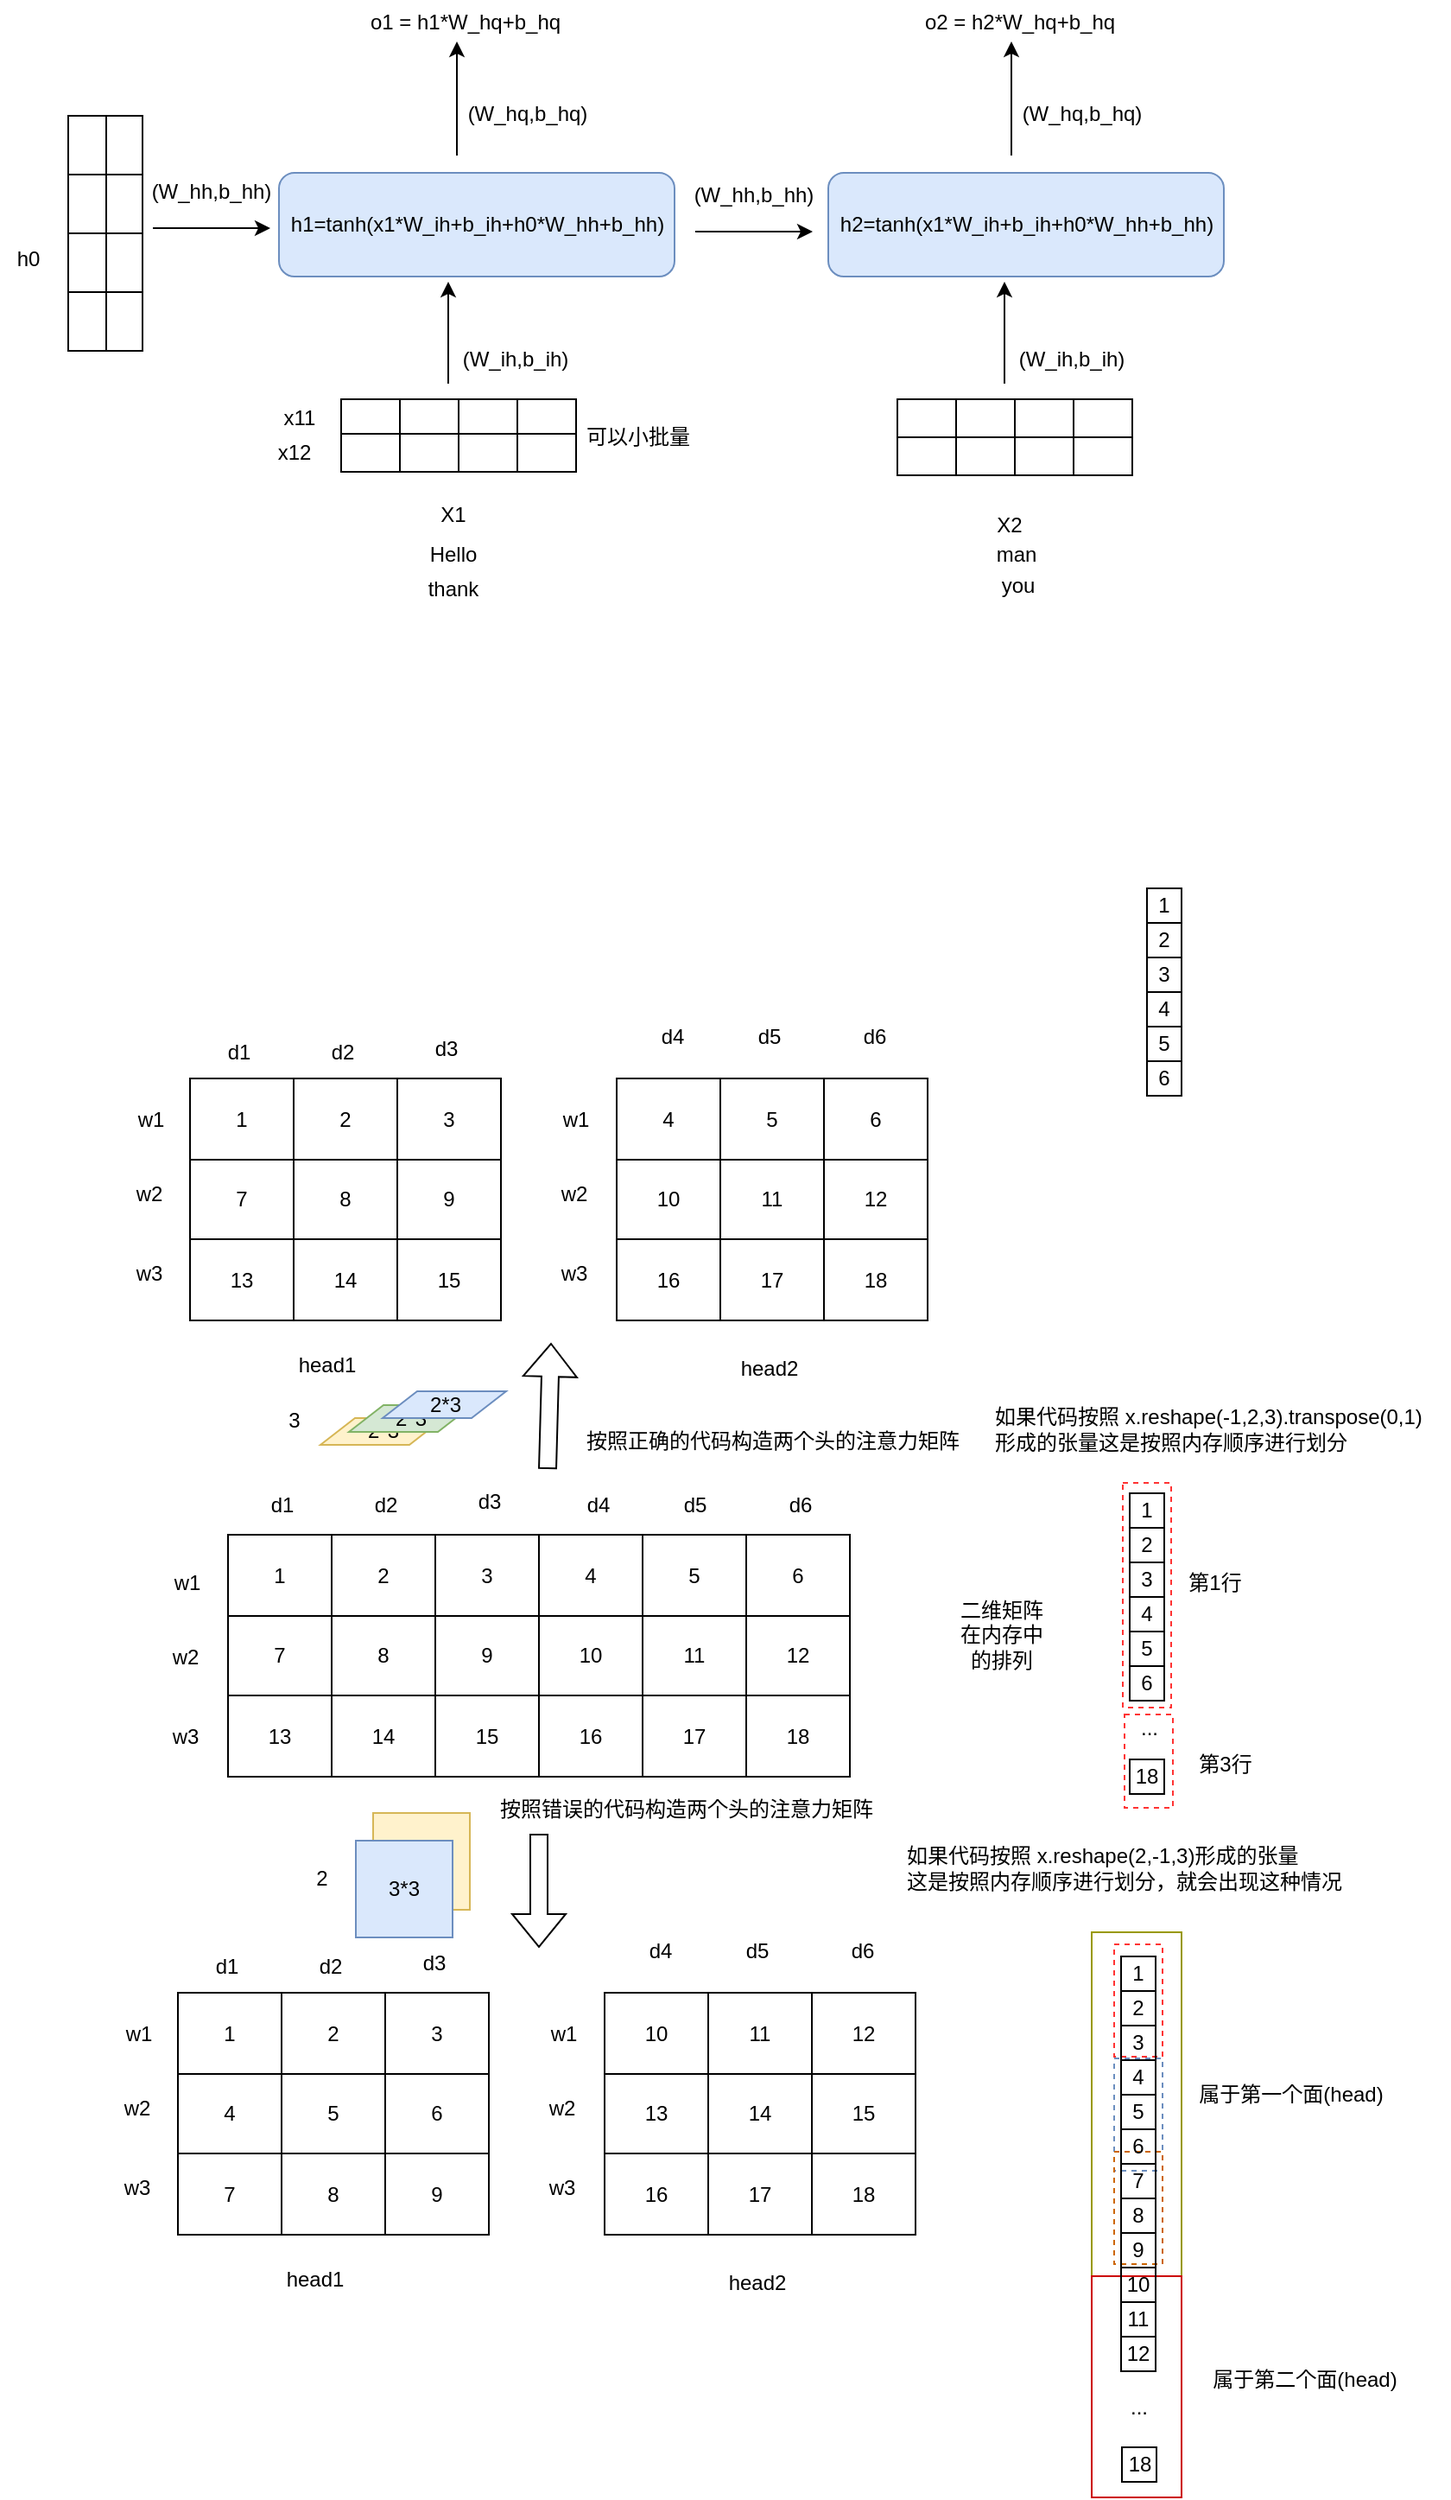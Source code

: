 <mxfile version="22.1.17" type="github">
  <diagram name="第 1 页" id="fF9V_ECrw_38cgFGbWng">
    <mxGraphModel dx="1622" dy="1722" grid="0" gridSize="10" guides="1" tooltips="1" connect="1" arrows="1" fold="1" page="1" pageScale="1" pageWidth="827" pageHeight="1169" math="0" shadow="0">
      <root>
        <mxCell id="0" />
        <mxCell id="1" parent="0" />
        <mxCell id="QaKC_Pzymk5vWfRPS4KZ-114" value="" style="rounded=0;whiteSpace=wrap;html=1;fillColor=none;dashed=1;strokeColor=#FF3333;" parent="1" vertex="1">
          <mxGeometry x="648" y="555" width="28" height="130" as="geometry" />
        </mxCell>
        <mxCell id="_lD1OBoWNRSc_8ekT8TV-8" value="12" style="connectable=0;recursiveResize=0;strokeColor=inherit;fillColor=none;align=center;whiteSpace=wrap;html=1;" vertex="1" parent="1">
          <mxGeometry x="647" y="1049" width="20" height="20" as="geometry">
            <mxRectangle width="60" height="47" as="alternateBounds" />
          </mxGeometry>
        </mxCell>
        <mxCell id="_lD1OBoWNRSc_8ekT8TV-10" value="" style="rounded=0;whiteSpace=wrap;html=1;fillColor=none;dashed=1;strokeColor=#FF3333;" vertex="1" parent="1">
          <mxGeometry x="643" y="822" width="28" height="65" as="geometry" />
        </mxCell>
        <mxCell id="_lD1OBoWNRSc_8ekT8TV-12" value="" style="rounded=0;whiteSpace=wrap;html=1;fillColor=none;dashed=1;strokeColor=#6c8ebf;" vertex="1" parent="1">
          <mxGeometry x="643" y="888" width="28" height="65" as="geometry" />
        </mxCell>
        <mxCell id="_lD1OBoWNRSc_8ekT8TV-13" value="" style="rounded=0;whiteSpace=wrap;html=1;fillColor=none;dashed=1;strokeColor=#CC6600;" vertex="1" parent="1">
          <mxGeometry x="643" y="942" width="28" height="65" as="geometry" />
        </mxCell>
        <mxCell id="_lD1OBoWNRSc_8ekT8TV-14" value="" style="rounded=0;whiteSpace=wrap;html=1;fillColor=none;strokeColor=#999900;" vertex="1" parent="1">
          <mxGeometry x="630" y="815" width="52" height="199" as="geometry" />
        </mxCell>
        <mxCell id="_lD1OBoWNRSc_8ekT8TV-105" value="" style="rounded=0;whiteSpace=wrap;html=1;fillColor=none;strokeColor=#CC0000;" vertex="1" parent="1">
          <mxGeometry x="630" y="1014" width="52" height="128" as="geometry" />
        </mxCell>
        <mxCell id="RWJTTKz75SXn64Glkqyh-5" value="X1" style="text;html=1;align=center;verticalAlign=middle;resizable=0;points=[];autosize=1;strokeColor=none;fillColor=none;" parent="1" vertex="1">
          <mxGeometry x="243.5" y="-18" width="33" height="26" as="geometry" />
        </mxCell>
        <mxCell id="RWJTTKz75SXn64Glkqyh-10" value="" style="group;movable=1;resizable=1;rotatable=1;deletable=1;editable=1;locked=0;connectable=1;" parent="1" vertex="1" connectable="0">
          <mxGeometry x="195.5" y="-72" width="136" height="22" as="geometry" />
        </mxCell>
        <mxCell id="RWJTTKz75SXn64Glkqyh-6" value="" style="rounded=0;whiteSpace=wrap;html=1;movable=0;resizable=0;rotatable=0;deletable=0;editable=0;locked=1;connectable=0;" parent="RWJTTKz75SXn64Glkqyh-10" vertex="1">
          <mxGeometry width="34" height="22" as="geometry" />
        </mxCell>
        <mxCell id="RWJTTKz75SXn64Glkqyh-7" value="" style="rounded=0;whiteSpace=wrap;html=1;movable=0;resizable=0;rotatable=0;deletable=0;editable=0;locked=1;connectable=0;" parent="RWJTTKz75SXn64Glkqyh-10" vertex="1">
          <mxGeometry x="34" width="34" height="22" as="geometry" />
        </mxCell>
        <mxCell id="RWJTTKz75SXn64Glkqyh-8" value="" style="rounded=0;whiteSpace=wrap;html=1;movable=1;resizable=1;rotatable=1;deletable=1;editable=1;locked=0;connectable=1;" parent="RWJTTKz75SXn64Glkqyh-10" vertex="1">
          <mxGeometry x="68" width="34" height="22" as="geometry" />
        </mxCell>
        <mxCell id="RWJTTKz75SXn64Glkqyh-9" value="" style="rounded=0;whiteSpace=wrap;html=1;movable=0;resizable=0;rotatable=0;deletable=0;editable=0;locked=1;connectable=0;" parent="RWJTTKz75SXn64Glkqyh-10" vertex="1">
          <mxGeometry x="102" width="34" height="22" as="geometry" />
        </mxCell>
        <mxCell id="RWJTTKz75SXn64Glkqyh-12" value="" style="endArrow=classic;html=1;rounded=0;" parent="1" edge="1">
          <mxGeometry width="50" height="50" relative="1" as="geometry">
            <mxPoint x="257.5" y="-81" as="sourcePoint" />
            <mxPoint x="257.5" y="-140" as="targetPoint" />
          </mxGeometry>
        </mxCell>
        <mxCell id="RWJTTKz75SXn64Glkqyh-15" value="(W_ih,b_ih)" style="text;html=1;align=center;verticalAlign=middle;resizable=0;points=[];autosize=1;strokeColor=none;fillColor=none;" parent="1" vertex="1">
          <mxGeometry x="256.5" y="-108" width="79" height="26" as="geometry" />
        </mxCell>
        <mxCell id="RWJTTKz75SXn64Glkqyh-16" value="h0" style="text;html=1;align=center;verticalAlign=middle;resizable=0;points=[];autosize=1;strokeColor=none;fillColor=none;" parent="1" vertex="1">
          <mxGeometry x="-2" y="-166" width="31" height="26" as="geometry" />
        </mxCell>
        <mxCell id="RWJTTKz75SXn64Glkqyh-17" value="" style="group;movable=1;resizable=1;rotatable=1;deletable=1;editable=1;locked=0;connectable=1;rotation=90;" parent="1" vertex="1" connectable="0">
          <mxGeometry x="1.5" y="-179" width="136" height="22" as="geometry" />
        </mxCell>
        <mxCell id="RWJTTKz75SXn64Glkqyh-18" value="" style="rounded=0;whiteSpace=wrap;html=1;movable=0;resizable=0;rotatable=0;deletable=0;editable=0;locked=1;connectable=0;rotation=90;" parent="RWJTTKz75SXn64Glkqyh-17" vertex="1">
          <mxGeometry x="51" y="-51" width="34" height="22" as="geometry" />
        </mxCell>
        <mxCell id="RWJTTKz75SXn64Glkqyh-19" value="" style="rounded=0;whiteSpace=wrap;html=1;movable=0;resizable=0;rotatable=0;deletable=0;editable=0;locked=1;connectable=0;rotation=90;" parent="RWJTTKz75SXn64Glkqyh-17" vertex="1">
          <mxGeometry x="51" y="-17" width="34" height="22" as="geometry" />
        </mxCell>
        <mxCell id="RWJTTKz75SXn64Glkqyh-20" value="" style="rounded=0;whiteSpace=wrap;html=1;movable=1;resizable=1;rotatable=1;deletable=1;editable=1;locked=0;connectable=1;rotation=90;" parent="RWJTTKz75SXn64Glkqyh-17" vertex="1">
          <mxGeometry x="51" y="17" width="34" height="22" as="geometry" />
        </mxCell>
        <mxCell id="RWJTTKz75SXn64Glkqyh-21" value="" style="rounded=0;whiteSpace=wrap;html=1;movable=0;resizable=0;rotatable=0;deletable=0;editable=0;locked=1;connectable=0;rotation=90;" parent="RWJTTKz75SXn64Glkqyh-17" vertex="1">
          <mxGeometry x="51" y="51" width="34" height="22" as="geometry" />
        </mxCell>
        <mxCell id="RWJTTKz75SXn64Glkqyh-23" value="(W_hh,b_hh)" style="text;html=1;align=center;verticalAlign=middle;resizable=0;points=[];autosize=1;strokeColor=none;fillColor=none;" parent="1" vertex="1">
          <mxGeometry x="76.5" y="-205" width="87" height="26" as="geometry" />
        </mxCell>
        <mxCell id="RWJTTKz75SXn64Glkqyh-22" value="" style="endArrow=classic;html=1;rounded=0;" parent="1" edge="1">
          <mxGeometry width="50" height="50" relative="1" as="geometry">
            <mxPoint x="86.5" y="-171" as="sourcePoint" />
            <mxPoint x="154.5" y="-171" as="targetPoint" />
          </mxGeometry>
        </mxCell>
        <mxCell id="RWJTTKz75SXn64Glkqyh-24" value="o1 = h1*W_hq+b_hq" style="text;html=1;align=center;verticalAlign=middle;resizable=0;points=[];autosize=1;strokeColor=none;fillColor=none;" parent="1" vertex="1">
          <mxGeometry x="202.5" y="-303" width="128" height="26" as="geometry" />
        </mxCell>
        <mxCell id="RWJTTKz75SXn64Glkqyh-25" value="h1=tanh(x1*W_ih+b_ih+h0*W_hh+b_hh)" style="rounded=1;whiteSpace=wrap;html=1;fillColor=#dae8fc;strokeColor=#6c8ebf;" parent="1" vertex="1">
          <mxGeometry x="159.5" y="-203" width="229" height="60" as="geometry" />
        </mxCell>
        <mxCell id="RWJTTKz75SXn64Glkqyh-26" value="" style="endArrow=classic;html=1;rounded=0;" parent="1" edge="1">
          <mxGeometry width="50" height="50" relative="1" as="geometry">
            <mxPoint x="262.5" y="-213" as="sourcePoint" />
            <mxPoint x="262.5" y="-279" as="targetPoint" />
          </mxGeometry>
        </mxCell>
        <mxCell id="RWJTTKz75SXn64Glkqyh-27" value="(W_hq,b_hq)" style="text;html=1;align=center;verticalAlign=middle;resizable=0;points=[];autosize=1;strokeColor=none;fillColor=none;" parent="1" vertex="1">
          <mxGeometry x="259.5" y="-250" width="87" height="26" as="geometry" />
        </mxCell>
        <mxCell id="RWJTTKz75SXn64Glkqyh-28" value="(W_hh,b_hh)" style="text;html=1;align=center;verticalAlign=middle;resizable=0;points=[];autosize=1;strokeColor=none;fillColor=none;" parent="1" vertex="1">
          <mxGeometry x="390.5" y="-203" width="87" height="26" as="geometry" />
        </mxCell>
        <mxCell id="RWJTTKz75SXn64Glkqyh-29" value="" style="endArrow=classic;html=1;rounded=0;" parent="1" edge="1">
          <mxGeometry width="50" height="50" relative="1" as="geometry">
            <mxPoint x="400.5" y="-169" as="sourcePoint" />
            <mxPoint x="468.5" y="-169" as="targetPoint" />
          </mxGeometry>
        </mxCell>
        <mxCell id="RWJTTKz75SXn64Glkqyh-30" value="h2=tanh(x1*W_ih+b_ih+h0*W_hh+b_hh)" style="rounded=1;whiteSpace=wrap;html=1;fillColor=#dae8fc;strokeColor=#6c8ebf;" parent="1" vertex="1">
          <mxGeometry x="477.5" y="-203" width="229" height="60" as="geometry" />
        </mxCell>
        <mxCell id="RWJTTKz75SXn64Glkqyh-31" value="X2" style="text;html=1;align=center;verticalAlign=middle;resizable=0;points=[];autosize=1;strokeColor=none;fillColor=none;" parent="1" vertex="1">
          <mxGeometry x="565.5" y="-12" width="33" height="26" as="geometry" />
        </mxCell>
        <mxCell id="RWJTTKz75SXn64Glkqyh-32" value="" style="group;movable=1;resizable=1;rotatable=1;deletable=1;editable=1;locked=0;connectable=1;" parent="1" vertex="1" connectable="0">
          <mxGeometry x="517.5" y="-72" width="136" height="22" as="geometry" />
        </mxCell>
        <mxCell id="RWJTTKz75SXn64Glkqyh-33" value="" style="rounded=0;whiteSpace=wrap;html=1;movable=0;resizable=0;rotatable=0;deletable=0;editable=0;locked=1;connectable=0;" parent="RWJTTKz75SXn64Glkqyh-32" vertex="1">
          <mxGeometry width="34" height="22" as="geometry" />
        </mxCell>
        <mxCell id="RWJTTKz75SXn64Glkqyh-34" value="" style="rounded=0;whiteSpace=wrap;html=1;movable=0;resizable=0;rotatable=0;deletable=0;editable=0;locked=1;connectable=0;" parent="RWJTTKz75SXn64Glkqyh-32" vertex="1">
          <mxGeometry x="34" width="34" height="22" as="geometry" />
        </mxCell>
        <mxCell id="RWJTTKz75SXn64Glkqyh-35" value="" style="rounded=0;whiteSpace=wrap;html=1;movable=1;resizable=1;rotatable=1;deletable=1;editable=1;locked=0;connectable=1;" parent="RWJTTKz75SXn64Glkqyh-32" vertex="1">
          <mxGeometry x="68" width="34" height="22" as="geometry" />
        </mxCell>
        <mxCell id="RWJTTKz75SXn64Glkqyh-36" value="" style="rounded=0;whiteSpace=wrap;html=1;movable=0;resizable=0;rotatable=0;deletable=0;editable=0;locked=1;connectable=0;" parent="RWJTTKz75SXn64Glkqyh-32" vertex="1">
          <mxGeometry x="102" width="34" height="22" as="geometry" />
        </mxCell>
        <mxCell id="RWJTTKz75SXn64Glkqyh-37" value="" style="endArrow=classic;html=1;rounded=0;" parent="1" edge="1">
          <mxGeometry width="50" height="50" relative="1" as="geometry">
            <mxPoint x="579.5" y="-81" as="sourcePoint" />
            <mxPoint x="579.5" y="-140" as="targetPoint" />
          </mxGeometry>
        </mxCell>
        <mxCell id="RWJTTKz75SXn64Glkqyh-38" value="(W_ih,b_ih)" style="text;html=1;align=center;verticalAlign=middle;resizable=0;points=[];autosize=1;strokeColor=none;fillColor=none;" parent="1" vertex="1">
          <mxGeometry x="578.5" y="-108" width="79" height="26" as="geometry" />
        </mxCell>
        <mxCell id="RWJTTKz75SXn64Glkqyh-39" value="o2 = h2*W_hq+b_hq" style="text;html=1;align=center;verticalAlign=middle;resizable=0;points=[];autosize=1;strokeColor=none;fillColor=none;" parent="1" vertex="1">
          <mxGeometry x="523.5" y="-303" width="128" height="26" as="geometry" />
        </mxCell>
        <mxCell id="RWJTTKz75SXn64Glkqyh-40" value="" style="endArrow=classic;html=1;rounded=0;" parent="1" edge="1">
          <mxGeometry width="50" height="50" relative="1" as="geometry">
            <mxPoint x="583.5" y="-213" as="sourcePoint" />
            <mxPoint x="583.5" y="-279" as="targetPoint" />
          </mxGeometry>
        </mxCell>
        <mxCell id="RWJTTKz75SXn64Glkqyh-41" value="(W_hq,b_hq)" style="text;html=1;align=center;verticalAlign=middle;resizable=0;points=[];autosize=1;strokeColor=none;fillColor=none;" parent="1" vertex="1">
          <mxGeometry x="580.5" y="-250" width="87" height="26" as="geometry" />
        </mxCell>
        <mxCell id="RWJTTKz75SXn64Glkqyh-42" value="Hello" style="text;html=1;align=center;verticalAlign=middle;resizable=0;points=[];autosize=1;strokeColor=none;fillColor=none;" parent="1" vertex="1">
          <mxGeometry x="237.5" y="5" width="45" height="26" as="geometry" />
        </mxCell>
        <mxCell id="RWJTTKz75SXn64Glkqyh-43" value="man" style="text;html=1;align=center;verticalAlign=middle;resizable=0;points=[];autosize=1;strokeColor=none;fillColor=none;" parent="1" vertex="1">
          <mxGeometry x="565" y="5" width="41" height="26" as="geometry" />
        </mxCell>
        <mxCell id="RWJTTKz75SXn64Glkqyh-44" value="" style="group;movable=1;resizable=1;rotatable=1;deletable=1;editable=1;locked=0;connectable=1;" parent="1" vertex="1" connectable="0">
          <mxGeometry x="195.5" y="-52" width="136" height="22" as="geometry" />
        </mxCell>
        <mxCell id="RWJTTKz75SXn64Glkqyh-45" value="" style="rounded=0;whiteSpace=wrap;html=1;movable=0;resizable=0;rotatable=0;deletable=0;editable=0;locked=1;connectable=0;" parent="RWJTTKz75SXn64Glkqyh-44" vertex="1">
          <mxGeometry width="34" height="22" as="geometry" />
        </mxCell>
        <mxCell id="RWJTTKz75SXn64Glkqyh-46" value="" style="rounded=0;whiteSpace=wrap;html=1;movable=0;resizable=0;rotatable=0;deletable=0;editable=0;locked=1;connectable=0;" parent="RWJTTKz75SXn64Glkqyh-44" vertex="1">
          <mxGeometry x="34" width="34" height="22" as="geometry" />
        </mxCell>
        <mxCell id="RWJTTKz75SXn64Glkqyh-47" value="" style="rounded=0;whiteSpace=wrap;html=1;movable=1;resizable=1;rotatable=1;deletable=1;editable=1;locked=0;connectable=1;" parent="RWJTTKz75SXn64Glkqyh-44" vertex="1">
          <mxGeometry x="68" width="34" height="22" as="geometry" />
        </mxCell>
        <mxCell id="RWJTTKz75SXn64Glkqyh-48" value="" style="rounded=0;whiteSpace=wrap;html=1;movable=0;resizable=0;rotatable=0;deletable=0;editable=0;locked=1;connectable=0;" parent="RWJTTKz75SXn64Glkqyh-44" vertex="1">
          <mxGeometry x="102" width="34" height="22" as="geometry" />
        </mxCell>
        <mxCell id="RWJTTKz75SXn64Glkqyh-49" value="" style="group;movable=1;resizable=1;rotatable=1;deletable=1;editable=1;locked=0;connectable=1;" parent="1" vertex="1" connectable="0">
          <mxGeometry x="517.5" y="-50" width="136" height="22" as="geometry" />
        </mxCell>
        <mxCell id="RWJTTKz75SXn64Glkqyh-50" value="" style="rounded=0;whiteSpace=wrap;html=1;movable=0;resizable=0;rotatable=0;deletable=0;editable=0;locked=1;connectable=0;" parent="RWJTTKz75SXn64Glkqyh-49" vertex="1">
          <mxGeometry width="34" height="22" as="geometry" />
        </mxCell>
        <mxCell id="RWJTTKz75SXn64Glkqyh-51" value="" style="rounded=0;whiteSpace=wrap;html=1;movable=0;resizable=0;rotatable=0;deletable=0;editable=0;locked=1;connectable=0;" parent="RWJTTKz75SXn64Glkqyh-49" vertex="1">
          <mxGeometry x="34" width="34" height="22" as="geometry" />
        </mxCell>
        <mxCell id="RWJTTKz75SXn64Glkqyh-52" value="" style="rounded=0;whiteSpace=wrap;html=1;movable=1;resizable=1;rotatable=1;deletable=1;editable=1;locked=0;connectable=1;" parent="RWJTTKz75SXn64Glkqyh-49" vertex="1">
          <mxGeometry x="68" width="34" height="22" as="geometry" />
        </mxCell>
        <mxCell id="RWJTTKz75SXn64Glkqyh-53" value="" style="rounded=0;whiteSpace=wrap;html=1;movable=0;resizable=0;rotatable=0;deletable=0;editable=0;locked=1;connectable=0;" parent="RWJTTKz75SXn64Glkqyh-49" vertex="1">
          <mxGeometry x="102" width="34" height="22" as="geometry" />
        </mxCell>
        <mxCell id="RWJTTKz75SXn64Glkqyh-54" value="x11" style="text;html=1;align=center;verticalAlign=middle;resizable=0;points=[];autosize=1;strokeColor=none;fillColor=none;" parent="1" vertex="1">
          <mxGeometry x="152.5" y="-74" width="36" height="26" as="geometry" />
        </mxCell>
        <mxCell id="RWJTTKz75SXn64Glkqyh-55" value="x12" style="text;html=1;align=center;verticalAlign=middle;resizable=0;points=[];autosize=1;strokeColor=none;fillColor=none;" parent="1" vertex="1">
          <mxGeometry x="149.5" y="-54" width="37" height="26" as="geometry" />
        </mxCell>
        <mxCell id="RWJTTKz75SXn64Glkqyh-56" value="可以小批量" style="text;html=1;align=center;verticalAlign=middle;resizable=0;points=[];autosize=1;strokeColor=none;fillColor=none;" parent="1" vertex="1">
          <mxGeometry x="327.5" y="-63" width="78" height="26" as="geometry" />
        </mxCell>
        <mxCell id="RWJTTKz75SXn64Glkqyh-57" value="thank" style="text;html=1;align=center;verticalAlign=middle;resizable=0;points=[];autosize=1;strokeColor=none;fillColor=none;" parent="1" vertex="1">
          <mxGeometry x="236.5" y="25" width="47" height="26" as="geometry" />
        </mxCell>
        <mxCell id="RWJTTKz75SXn64Glkqyh-58" value="you" style="text;html=1;align=center;verticalAlign=middle;resizable=0;points=[];autosize=1;strokeColor=none;fillColor=none;" parent="1" vertex="1">
          <mxGeometry x="568" y="23" width="37" height="26" as="geometry" />
        </mxCell>
        <mxCell id="RWJTTKz75SXn64Glkqyh-59" value="" style="group;movable=1;resizable=1;rotatable=1;deletable=1;editable=1;locked=0;connectable=1;rotation=90;" parent="1" vertex="1" connectable="0">
          <mxGeometry x="-19.5" y="-179" width="136" height="22" as="geometry" />
        </mxCell>
        <mxCell id="RWJTTKz75SXn64Glkqyh-60" value="" style="rounded=0;whiteSpace=wrap;html=1;movable=0;resizable=0;rotatable=0;deletable=0;editable=0;locked=1;connectable=0;rotation=90;" parent="RWJTTKz75SXn64Glkqyh-59" vertex="1">
          <mxGeometry x="51" y="-51" width="34" height="22" as="geometry" />
        </mxCell>
        <mxCell id="RWJTTKz75SXn64Glkqyh-61" value="" style="rounded=0;whiteSpace=wrap;html=1;movable=0;resizable=0;rotatable=0;deletable=0;editable=0;locked=1;connectable=0;rotation=90;" parent="RWJTTKz75SXn64Glkqyh-59" vertex="1">
          <mxGeometry x="51" y="-17" width="34" height="22" as="geometry" />
        </mxCell>
        <mxCell id="RWJTTKz75SXn64Glkqyh-62" value="" style="rounded=0;whiteSpace=wrap;html=1;movable=1;resizable=1;rotatable=1;deletable=1;editable=1;locked=0;connectable=1;rotation=90;" parent="RWJTTKz75SXn64Glkqyh-59" vertex="1">
          <mxGeometry x="51" y="17" width="34" height="22" as="geometry" />
        </mxCell>
        <mxCell id="RWJTTKz75SXn64Glkqyh-63" value="" style="rounded=0;whiteSpace=wrap;html=1;movable=0;resizable=0;rotatable=0;deletable=0;editable=0;locked=1;connectable=0;rotation=90;" parent="RWJTTKz75SXn64Glkqyh-59" vertex="1">
          <mxGeometry x="51" y="51" width="34" height="22" as="geometry" />
        </mxCell>
        <mxCell id="QaKC_Pzymk5vWfRPS4KZ-16" value="" style="childLayout=tableLayout;recursiveResize=0;shadow=0;fillColor=none;" parent="1" vertex="1">
          <mxGeometry x="130" y="585" width="180" height="140" as="geometry" />
        </mxCell>
        <mxCell id="QaKC_Pzymk5vWfRPS4KZ-17" value="" style="shape=tableRow;horizontal=0;startSize=0;swimlaneHead=0;swimlaneBody=0;top=0;left=0;bottom=0;right=0;dropTarget=0;collapsible=0;recursiveResize=0;expand=0;fontStyle=0;fillColor=none;strokeColor=inherit;" parent="QaKC_Pzymk5vWfRPS4KZ-16" vertex="1">
          <mxGeometry width="180" height="47" as="geometry" />
        </mxCell>
        <mxCell id="QaKC_Pzymk5vWfRPS4KZ-18" value="1" style="connectable=0;recursiveResize=0;strokeColor=inherit;fillColor=none;align=center;whiteSpace=wrap;html=1;" parent="QaKC_Pzymk5vWfRPS4KZ-17" vertex="1">
          <mxGeometry width="60" height="47" as="geometry">
            <mxRectangle width="60" height="47" as="alternateBounds" />
          </mxGeometry>
        </mxCell>
        <mxCell id="QaKC_Pzymk5vWfRPS4KZ-19" value="2" style="connectable=0;recursiveResize=0;strokeColor=inherit;fillColor=none;align=center;whiteSpace=wrap;html=1;" parent="QaKC_Pzymk5vWfRPS4KZ-17" vertex="1">
          <mxGeometry x="60" width="60" height="47" as="geometry">
            <mxRectangle width="60" height="47" as="alternateBounds" />
          </mxGeometry>
        </mxCell>
        <mxCell id="QaKC_Pzymk5vWfRPS4KZ-20" value="3" style="connectable=0;recursiveResize=0;strokeColor=inherit;fillColor=none;align=center;whiteSpace=wrap;html=1;" parent="QaKC_Pzymk5vWfRPS4KZ-17" vertex="1">
          <mxGeometry x="120" width="60" height="47" as="geometry">
            <mxRectangle width="60" height="47" as="alternateBounds" />
          </mxGeometry>
        </mxCell>
        <mxCell id="QaKC_Pzymk5vWfRPS4KZ-21" style="shape=tableRow;horizontal=0;startSize=0;swimlaneHead=0;swimlaneBody=0;top=0;left=0;bottom=0;right=0;dropTarget=0;collapsible=0;recursiveResize=0;expand=0;fontStyle=0;fillColor=none;strokeColor=inherit;" parent="QaKC_Pzymk5vWfRPS4KZ-16" vertex="1">
          <mxGeometry y="47" width="180" height="46" as="geometry" />
        </mxCell>
        <mxCell id="QaKC_Pzymk5vWfRPS4KZ-22" value="7" style="connectable=0;recursiveResize=0;strokeColor=inherit;fillColor=none;align=center;whiteSpace=wrap;html=1;" parent="QaKC_Pzymk5vWfRPS4KZ-21" vertex="1">
          <mxGeometry width="60" height="46" as="geometry">
            <mxRectangle width="60" height="46" as="alternateBounds" />
          </mxGeometry>
        </mxCell>
        <mxCell id="QaKC_Pzymk5vWfRPS4KZ-23" value="8" style="connectable=0;recursiveResize=0;strokeColor=inherit;fillColor=none;align=center;whiteSpace=wrap;html=1;" parent="QaKC_Pzymk5vWfRPS4KZ-21" vertex="1">
          <mxGeometry x="60" width="60" height="46" as="geometry">
            <mxRectangle width="60" height="46" as="alternateBounds" />
          </mxGeometry>
        </mxCell>
        <mxCell id="QaKC_Pzymk5vWfRPS4KZ-24" value="9" style="connectable=0;recursiveResize=0;strokeColor=inherit;fillColor=none;align=center;whiteSpace=wrap;html=1;" parent="QaKC_Pzymk5vWfRPS4KZ-21" vertex="1">
          <mxGeometry x="120" width="60" height="46" as="geometry">
            <mxRectangle width="60" height="46" as="alternateBounds" />
          </mxGeometry>
        </mxCell>
        <mxCell id="QaKC_Pzymk5vWfRPS4KZ-25" style="shape=tableRow;horizontal=0;startSize=0;swimlaneHead=0;swimlaneBody=0;top=0;left=0;bottom=0;right=0;dropTarget=0;collapsible=0;recursiveResize=0;expand=0;fontStyle=0;fillColor=none;strokeColor=inherit;" parent="QaKC_Pzymk5vWfRPS4KZ-16" vertex="1">
          <mxGeometry y="93" width="180" height="47" as="geometry" />
        </mxCell>
        <mxCell id="QaKC_Pzymk5vWfRPS4KZ-26" value="13" style="connectable=0;recursiveResize=0;strokeColor=inherit;fillColor=none;align=center;whiteSpace=wrap;html=1;" parent="QaKC_Pzymk5vWfRPS4KZ-25" vertex="1">
          <mxGeometry width="60" height="47" as="geometry">
            <mxRectangle width="60" height="47" as="alternateBounds" />
          </mxGeometry>
        </mxCell>
        <mxCell id="QaKC_Pzymk5vWfRPS4KZ-27" value="14" style="connectable=0;recursiveResize=0;strokeColor=inherit;fillColor=none;align=center;whiteSpace=wrap;html=1;" parent="QaKC_Pzymk5vWfRPS4KZ-25" vertex="1">
          <mxGeometry x="60" width="60" height="47" as="geometry">
            <mxRectangle width="60" height="47" as="alternateBounds" />
          </mxGeometry>
        </mxCell>
        <mxCell id="QaKC_Pzymk5vWfRPS4KZ-28" value="15" style="connectable=0;recursiveResize=0;strokeColor=inherit;fillColor=none;align=center;whiteSpace=wrap;html=1;" parent="QaKC_Pzymk5vWfRPS4KZ-25" vertex="1">
          <mxGeometry x="120" width="60" height="47" as="geometry">
            <mxRectangle width="60" height="47" as="alternateBounds" />
          </mxGeometry>
        </mxCell>
        <mxCell id="QaKC_Pzymk5vWfRPS4KZ-29" value="" style="childLayout=tableLayout;recursiveResize=0;shadow=0;fillColor=none;" parent="1" vertex="1">
          <mxGeometry x="310" y="585" width="180" height="140" as="geometry" />
        </mxCell>
        <mxCell id="QaKC_Pzymk5vWfRPS4KZ-30" value="" style="shape=tableRow;horizontal=0;startSize=0;swimlaneHead=0;swimlaneBody=0;top=0;left=0;bottom=0;right=0;dropTarget=0;collapsible=0;recursiveResize=0;expand=0;fontStyle=0;fillColor=none;strokeColor=inherit;" parent="QaKC_Pzymk5vWfRPS4KZ-29" vertex="1">
          <mxGeometry width="180" height="47" as="geometry" />
        </mxCell>
        <mxCell id="QaKC_Pzymk5vWfRPS4KZ-31" value="4" style="connectable=0;recursiveResize=0;strokeColor=inherit;fillColor=none;align=center;whiteSpace=wrap;html=1;" parent="QaKC_Pzymk5vWfRPS4KZ-30" vertex="1">
          <mxGeometry width="60" height="47" as="geometry">
            <mxRectangle width="60" height="47" as="alternateBounds" />
          </mxGeometry>
        </mxCell>
        <mxCell id="QaKC_Pzymk5vWfRPS4KZ-32" value="5" style="connectable=0;recursiveResize=0;strokeColor=inherit;fillColor=none;align=center;whiteSpace=wrap;html=1;" parent="QaKC_Pzymk5vWfRPS4KZ-30" vertex="1">
          <mxGeometry x="60" width="60" height="47" as="geometry">
            <mxRectangle width="60" height="47" as="alternateBounds" />
          </mxGeometry>
        </mxCell>
        <mxCell id="QaKC_Pzymk5vWfRPS4KZ-33" value="6" style="connectable=0;recursiveResize=0;strokeColor=inherit;fillColor=none;align=center;whiteSpace=wrap;html=1;" parent="QaKC_Pzymk5vWfRPS4KZ-30" vertex="1">
          <mxGeometry x="120" width="60" height="47" as="geometry">
            <mxRectangle width="60" height="47" as="alternateBounds" />
          </mxGeometry>
        </mxCell>
        <mxCell id="QaKC_Pzymk5vWfRPS4KZ-34" style="shape=tableRow;horizontal=0;startSize=0;swimlaneHead=0;swimlaneBody=0;top=0;left=0;bottom=0;right=0;dropTarget=0;collapsible=0;recursiveResize=0;expand=0;fontStyle=0;fillColor=none;strokeColor=inherit;" parent="QaKC_Pzymk5vWfRPS4KZ-29" vertex="1">
          <mxGeometry y="47" width="180" height="46" as="geometry" />
        </mxCell>
        <mxCell id="QaKC_Pzymk5vWfRPS4KZ-35" value="10" style="connectable=0;recursiveResize=0;strokeColor=inherit;fillColor=none;align=center;whiteSpace=wrap;html=1;" parent="QaKC_Pzymk5vWfRPS4KZ-34" vertex="1">
          <mxGeometry width="60" height="46" as="geometry">
            <mxRectangle width="60" height="46" as="alternateBounds" />
          </mxGeometry>
        </mxCell>
        <mxCell id="QaKC_Pzymk5vWfRPS4KZ-36" value="11" style="connectable=0;recursiveResize=0;strokeColor=inherit;fillColor=none;align=center;whiteSpace=wrap;html=1;" parent="QaKC_Pzymk5vWfRPS4KZ-34" vertex="1">
          <mxGeometry x="60" width="60" height="46" as="geometry">
            <mxRectangle width="60" height="46" as="alternateBounds" />
          </mxGeometry>
        </mxCell>
        <mxCell id="QaKC_Pzymk5vWfRPS4KZ-37" value="12" style="connectable=0;recursiveResize=0;strokeColor=inherit;fillColor=none;align=center;whiteSpace=wrap;html=1;" parent="QaKC_Pzymk5vWfRPS4KZ-34" vertex="1">
          <mxGeometry x="120" width="60" height="46" as="geometry">
            <mxRectangle width="60" height="46" as="alternateBounds" />
          </mxGeometry>
        </mxCell>
        <mxCell id="QaKC_Pzymk5vWfRPS4KZ-38" style="shape=tableRow;horizontal=0;startSize=0;swimlaneHead=0;swimlaneBody=0;top=0;left=0;bottom=0;right=0;dropTarget=0;collapsible=0;recursiveResize=0;expand=0;fontStyle=0;fillColor=none;strokeColor=inherit;" parent="QaKC_Pzymk5vWfRPS4KZ-29" vertex="1">
          <mxGeometry y="93" width="180" height="47" as="geometry" />
        </mxCell>
        <mxCell id="QaKC_Pzymk5vWfRPS4KZ-39" value="16" style="connectable=0;recursiveResize=0;strokeColor=inherit;fillColor=none;align=center;whiteSpace=wrap;html=1;" parent="QaKC_Pzymk5vWfRPS4KZ-38" vertex="1">
          <mxGeometry width="60" height="47" as="geometry">
            <mxRectangle width="60" height="47" as="alternateBounds" />
          </mxGeometry>
        </mxCell>
        <mxCell id="QaKC_Pzymk5vWfRPS4KZ-40" value="17" style="connectable=0;recursiveResize=0;strokeColor=inherit;fillColor=none;align=center;whiteSpace=wrap;html=1;" parent="QaKC_Pzymk5vWfRPS4KZ-38" vertex="1">
          <mxGeometry x="60" width="60" height="47" as="geometry">
            <mxRectangle width="60" height="47" as="alternateBounds" />
          </mxGeometry>
        </mxCell>
        <mxCell id="QaKC_Pzymk5vWfRPS4KZ-41" value="18" style="connectable=0;recursiveResize=0;strokeColor=inherit;fillColor=none;align=center;whiteSpace=wrap;html=1;" parent="QaKC_Pzymk5vWfRPS4KZ-38" vertex="1">
          <mxGeometry x="120" width="60" height="47" as="geometry">
            <mxRectangle width="60" height="47" as="alternateBounds" />
          </mxGeometry>
        </mxCell>
        <mxCell id="QaKC_Pzymk5vWfRPS4KZ-42" value="w1" style="text;html=1;align=center;verticalAlign=middle;resizable=0;points=[];autosize=1;strokeColor=none;fillColor=none;" parent="1" vertex="1">
          <mxGeometry x="89" y="600" width="33" height="26" as="geometry" />
        </mxCell>
        <mxCell id="QaKC_Pzymk5vWfRPS4KZ-44" value="w2" style="text;html=1;align=center;verticalAlign=middle;resizable=0;points=[];autosize=1;strokeColor=none;fillColor=none;" parent="1" vertex="1">
          <mxGeometry x="88" y="643" width="33" height="26" as="geometry" />
        </mxCell>
        <mxCell id="QaKC_Pzymk5vWfRPS4KZ-45" value="w3" style="text;html=1;align=center;verticalAlign=middle;resizable=0;points=[];autosize=1;strokeColor=none;fillColor=none;" parent="1" vertex="1">
          <mxGeometry x="88" y="689" width="33" height="26" as="geometry" />
        </mxCell>
        <mxCell id="QaKC_Pzymk5vWfRPS4KZ-46" value="d1" style="text;html=1;align=center;verticalAlign=middle;resizable=0;points=[];autosize=1;strokeColor=none;fillColor=none;" parent="1" vertex="1">
          <mxGeometry x="145" y="555" width="31" height="26" as="geometry" />
        </mxCell>
        <mxCell id="QaKC_Pzymk5vWfRPS4KZ-47" value="d2" style="text;html=1;align=center;verticalAlign=middle;resizable=0;points=[];autosize=1;strokeColor=none;fillColor=none;" parent="1" vertex="1">
          <mxGeometry x="205" y="555" width="31" height="26" as="geometry" />
        </mxCell>
        <mxCell id="QaKC_Pzymk5vWfRPS4KZ-48" value="d3" style="text;html=1;align=center;verticalAlign=middle;resizable=0;points=[];autosize=1;strokeColor=none;fillColor=none;" parent="1" vertex="1">
          <mxGeometry x="265" y="553" width="31" height="26" as="geometry" />
        </mxCell>
        <mxCell id="QaKC_Pzymk5vWfRPS4KZ-49" value="d4" style="text;html=1;align=center;verticalAlign=middle;resizable=0;points=[];autosize=1;strokeColor=none;fillColor=none;" parent="1" vertex="1">
          <mxGeometry x="328" y="555" width="31" height="26" as="geometry" />
        </mxCell>
        <mxCell id="QaKC_Pzymk5vWfRPS4KZ-50" value="d5" style="text;html=1;align=center;verticalAlign=middle;resizable=0;points=[];autosize=1;strokeColor=none;fillColor=none;" parent="1" vertex="1">
          <mxGeometry x="384.5" y="555" width="31" height="26" as="geometry" />
        </mxCell>
        <mxCell id="QaKC_Pzymk5vWfRPS4KZ-51" value="d6" style="text;html=1;align=center;verticalAlign=middle;resizable=0;points=[];autosize=1;strokeColor=none;fillColor=none;" parent="1" vertex="1">
          <mxGeometry x="445" y="555" width="31" height="26" as="geometry" />
        </mxCell>
        <mxCell id="QaKC_Pzymk5vWfRPS4KZ-52" value="" style="shape=flexArrow;endArrow=classic;html=1;rounded=0;" parent="1" edge="1">
          <mxGeometry width="50" height="50" relative="1" as="geometry">
            <mxPoint x="310" y="758" as="sourcePoint" />
            <mxPoint x="310" y="824" as="targetPoint" />
          </mxGeometry>
        </mxCell>
        <mxCell id="QaKC_Pzymk5vWfRPS4KZ-53" value="按照错误的代码构造两个头的注意力矩阵" style="text;html=1;align=center;verticalAlign=middle;resizable=0;points=[];autosize=1;strokeColor=none;fillColor=none;" parent="1" vertex="1">
          <mxGeometry x="278" y="731" width="234" height="26" as="geometry" />
        </mxCell>
        <mxCell id="QaKC_Pzymk5vWfRPS4KZ-60" value="" style="childLayout=tableLayout;recursiveResize=0;shadow=0;fillColor=none;" parent="1" vertex="1">
          <mxGeometry x="101" y="850" width="180" height="140" as="geometry" />
        </mxCell>
        <mxCell id="QaKC_Pzymk5vWfRPS4KZ-61" value="" style="shape=tableRow;horizontal=0;startSize=0;swimlaneHead=0;swimlaneBody=0;top=0;left=0;bottom=0;right=0;dropTarget=0;collapsible=0;recursiveResize=0;expand=0;fontStyle=0;fillColor=none;strokeColor=inherit;" parent="QaKC_Pzymk5vWfRPS4KZ-60" vertex="1">
          <mxGeometry width="180" height="47" as="geometry" />
        </mxCell>
        <mxCell id="QaKC_Pzymk5vWfRPS4KZ-62" value="1" style="connectable=0;recursiveResize=0;strokeColor=inherit;fillColor=none;align=center;whiteSpace=wrap;html=1;" parent="QaKC_Pzymk5vWfRPS4KZ-61" vertex="1">
          <mxGeometry width="60" height="47" as="geometry">
            <mxRectangle width="60" height="47" as="alternateBounds" />
          </mxGeometry>
        </mxCell>
        <mxCell id="QaKC_Pzymk5vWfRPS4KZ-63" value="2" style="connectable=0;recursiveResize=0;strokeColor=inherit;fillColor=none;align=center;whiteSpace=wrap;html=1;" parent="QaKC_Pzymk5vWfRPS4KZ-61" vertex="1">
          <mxGeometry x="60" width="60" height="47" as="geometry">
            <mxRectangle width="60" height="47" as="alternateBounds" />
          </mxGeometry>
        </mxCell>
        <mxCell id="QaKC_Pzymk5vWfRPS4KZ-64" value="3" style="connectable=0;recursiveResize=0;strokeColor=inherit;fillColor=none;align=center;whiteSpace=wrap;html=1;" parent="QaKC_Pzymk5vWfRPS4KZ-61" vertex="1">
          <mxGeometry x="120" width="60" height="47" as="geometry">
            <mxRectangle width="60" height="47" as="alternateBounds" />
          </mxGeometry>
        </mxCell>
        <mxCell id="QaKC_Pzymk5vWfRPS4KZ-65" style="shape=tableRow;horizontal=0;startSize=0;swimlaneHead=0;swimlaneBody=0;top=0;left=0;bottom=0;right=0;dropTarget=0;collapsible=0;recursiveResize=0;expand=0;fontStyle=0;fillColor=none;strokeColor=inherit;" parent="QaKC_Pzymk5vWfRPS4KZ-60" vertex="1">
          <mxGeometry y="47" width="180" height="46" as="geometry" />
        </mxCell>
        <mxCell id="QaKC_Pzymk5vWfRPS4KZ-66" value="4" style="connectable=0;recursiveResize=0;strokeColor=inherit;fillColor=none;align=center;whiteSpace=wrap;html=1;" parent="QaKC_Pzymk5vWfRPS4KZ-65" vertex="1">
          <mxGeometry width="60" height="46" as="geometry">
            <mxRectangle width="60" height="46" as="alternateBounds" />
          </mxGeometry>
        </mxCell>
        <mxCell id="QaKC_Pzymk5vWfRPS4KZ-67" value="5" style="connectable=0;recursiveResize=0;strokeColor=inherit;fillColor=none;align=center;whiteSpace=wrap;html=1;" parent="QaKC_Pzymk5vWfRPS4KZ-65" vertex="1">
          <mxGeometry x="60" width="60" height="46" as="geometry">
            <mxRectangle width="60" height="46" as="alternateBounds" />
          </mxGeometry>
        </mxCell>
        <mxCell id="QaKC_Pzymk5vWfRPS4KZ-68" value="6" style="connectable=0;recursiveResize=0;strokeColor=inherit;fillColor=none;align=center;whiteSpace=wrap;html=1;" parent="QaKC_Pzymk5vWfRPS4KZ-65" vertex="1">
          <mxGeometry x="120" width="60" height="46" as="geometry">
            <mxRectangle width="60" height="46" as="alternateBounds" />
          </mxGeometry>
        </mxCell>
        <mxCell id="QaKC_Pzymk5vWfRPS4KZ-69" style="shape=tableRow;horizontal=0;startSize=0;swimlaneHead=0;swimlaneBody=0;top=0;left=0;bottom=0;right=0;dropTarget=0;collapsible=0;recursiveResize=0;expand=0;fontStyle=0;fillColor=none;strokeColor=inherit;" parent="QaKC_Pzymk5vWfRPS4KZ-60" vertex="1">
          <mxGeometry y="93" width="180" height="47" as="geometry" />
        </mxCell>
        <mxCell id="QaKC_Pzymk5vWfRPS4KZ-70" value="7" style="connectable=0;recursiveResize=0;strokeColor=inherit;fillColor=none;align=center;whiteSpace=wrap;html=1;" parent="QaKC_Pzymk5vWfRPS4KZ-69" vertex="1">
          <mxGeometry width="60" height="47" as="geometry">
            <mxRectangle width="60" height="47" as="alternateBounds" />
          </mxGeometry>
        </mxCell>
        <mxCell id="QaKC_Pzymk5vWfRPS4KZ-71" value="8" style="connectable=0;recursiveResize=0;strokeColor=inherit;fillColor=none;align=center;whiteSpace=wrap;html=1;" parent="QaKC_Pzymk5vWfRPS4KZ-69" vertex="1">
          <mxGeometry x="60" width="60" height="47" as="geometry">
            <mxRectangle width="60" height="47" as="alternateBounds" />
          </mxGeometry>
        </mxCell>
        <mxCell id="QaKC_Pzymk5vWfRPS4KZ-72" value="9" style="connectable=0;recursiveResize=0;strokeColor=inherit;fillColor=none;align=center;whiteSpace=wrap;html=1;" parent="QaKC_Pzymk5vWfRPS4KZ-69" vertex="1">
          <mxGeometry x="120" width="60" height="47" as="geometry">
            <mxRectangle width="60" height="47" as="alternateBounds" />
          </mxGeometry>
        </mxCell>
        <mxCell id="QaKC_Pzymk5vWfRPS4KZ-73" value="" style="childLayout=tableLayout;recursiveResize=0;shadow=0;fillColor=none;" parent="1" vertex="1">
          <mxGeometry x="348" y="850" width="180" height="140" as="geometry" />
        </mxCell>
        <mxCell id="QaKC_Pzymk5vWfRPS4KZ-74" value="" style="shape=tableRow;horizontal=0;startSize=0;swimlaneHead=0;swimlaneBody=0;top=0;left=0;bottom=0;right=0;dropTarget=0;collapsible=0;recursiveResize=0;expand=0;fontStyle=0;fillColor=none;strokeColor=inherit;" parent="QaKC_Pzymk5vWfRPS4KZ-73" vertex="1">
          <mxGeometry width="180" height="47" as="geometry" />
        </mxCell>
        <mxCell id="QaKC_Pzymk5vWfRPS4KZ-75" value="10" style="connectable=0;recursiveResize=0;strokeColor=inherit;fillColor=none;align=center;whiteSpace=wrap;html=1;" parent="QaKC_Pzymk5vWfRPS4KZ-74" vertex="1">
          <mxGeometry width="60" height="47" as="geometry">
            <mxRectangle width="60" height="47" as="alternateBounds" />
          </mxGeometry>
        </mxCell>
        <mxCell id="QaKC_Pzymk5vWfRPS4KZ-76" value="11" style="connectable=0;recursiveResize=0;strokeColor=inherit;fillColor=none;align=center;whiteSpace=wrap;html=1;" parent="QaKC_Pzymk5vWfRPS4KZ-74" vertex="1">
          <mxGeometry x="60" width="60" height="47" as="geometry">
            <mxRectangle width="60" height="47" as="alternateBounds" />
          </mxGeometry>
        </mxCell>
        <mxCell id="QaKC_Pzymk5vWfRPS4KZ-77" value="12" style="connectable=0;recursiveResize=0;strokeColor=inherit;fillColor=none;align=center;whiteSpace=wrap;html=1;" parent="QaKC_Pzymk5vWfRPS4KZ-74" vertex="1">
          <mxGeometry x="120" width="60" height="47" as="geometry">
            <mxRectangle width="60" height="47" as="alternateBounds" />
          </mxGeometry>
        </mxCell>
        <mxCell id="QaKC_Pzymk5vWfRPS4KZ-78" style="shape=tableRow;horizontal=0;startSize=0;swimlaneHead=0;swimlaneBody=0;top=0;left=0;bottom=0;right=0;dropTarget=0;collapsible=0;recursiveResize=0;expand=0;fontStyle=0;fillColor=none;strokeColor=inherit;" parent="QaKC_Pzymk5vWfRPS4KZ-73" vertex="1">
          <mxGeometry y="47" width="180" height="46" as="geometry" />
        </mxCell>
        <mxCell id="QaKC_Pzymk5vWfRPS4KZ-79" value="13" style="connectable=0;recursiveResize=0;strokeColor=inherit;fillColor=none;align=center;whiteSpace=wrap;html=1;" parent="QaKC_Pzymk5vWfRPS4KZ-78" vertex="1">
          <mxGeometry width="60" height="46" as="geometry">
            <mxRectangle width="60" height="46" as="alternateBounds" />
          </mxGeometry>
        </mxCell>
        <mxCell id="QaKC_Pzymk5vWfRPS4KZ-80" value="14" style="connectable=0;recursiveResize=0;strokeColor=inherit;fillColor=none;align=center;whiteSpace=wrap;html=1;" parent="QaKC_Pzymk5vWfRPS4KZ-78" vertex="1">
          <mxGeometry x="60" width="60" height="46" as="geometry">
            <mxRectangle width="60" height="46" as="alternateBounds" />
          </mxGeometry>
        </mxCell>
        <mxCell id="QaKC_Pzymk5vWfRPS4KZ-81" value="15" style="connectable=0;recursiveResize=0;strokeColor=inherit;fillColor=none;align=center;whiteSpace=wrap;html=1;" parent="QaKC_Pzymk5vWfRPS4KZ-78" vertex="1">
          <mxGeometry x="120" width="60" height="46" as="geometry">
            <mxRectangle width="60" height="46" as="alternateBounds" />
          </mxGeometry>
        </mxCell>
        <mxCell id="QaKC_Pzymk5vWfRPS4KZ-82" style="shape=tableRow;horizontal=0;startSize=0;swimlaneHead=0;swimlaneBody=0;top=0;left=0;bottom=0;right=0;dropTarget=0;collapsible=0;recursiveResize=0;expand=0;fontStyle=0;fillColor=none;strokeColor=inherit;" parent="QaKC_Pzymk5vWfRPS4KZ-73" vertex="1">
          <mxGeometry y="93" width="180" height="47" as="geometry" />
        </mxCell>
        <mxCell id="QaKC_Pzymk5vWfRPS4KZ-83" value="16" style="connectable=0;recursiveResize=0;strokeColor=inherit;fillColor=none;align=center;whiteSpace=wrap;html=1;" parent="QaKC_Pzymk5vWfRPS4KZ-82" vertex="1">
          <mxGeometry width="60" height="47" as="geometry">
            <mxRectangle width="60" height="47" as="alternateBounds" />
          </mxGeometry>
        </mxCell>
        <mxCell id="QaKC_Pzymk5vWfRPS4KZ-84" value="17" style="connectable=0;recursiveResize=0;strokeColor=inherit;fillColor=none;align=center;whiteSpace=wrap;html=1;" parent="QaKC_Pzymk5vWfRPS4KZ-82" vertex="1">
          <mxGeometry x="60" width="60" height="47" as="geometry">
            <mxRectangle width="60" height="47" as="alternateBounds" />
          </mxGeometry>
        </mxCell>
        <mxCell id="QaKC_Pzymk5vWfRPS4KZ-85" value="18" style="connectable=0;recursiveResize=0;strokeColor=inherit;fillColor=none;align=center;whiteSpace=wrap;html=1;" parent="QaKC_Pzymk5vWfRPS4KZ-82" vertex="1">
          <mxGeometry x="120" width="60" height="47" as="geometry">
            <mxRectangle width="60" height="47" as="alternateBounds" />
          </mxGeometry>
        </mxCell>
        <mxCell id="QaKC_Pzymk5vWfRPS4KZ-86" value="w1" style="text;html=1;align=center;verticalAlign=middle;resizable=0;points=[];autosize=1;strokeColor=none;fillColor=none;" parent="1" vertex="1">
          <mxGeometry x="61" y="860.5" width="33" height="26" as="geometry" />
        </mxCell>
        <mxCell id="QaKC_Pzymk5vWfRPS4KZ-87" value="w2" style="text;html=1;align=center;verticalAlign=middle;resizable=0;points=[];autosize=1;strokeColor=none;fillColor=none;" parent="1" vertex="1">
          <mxGeometry x="60" y="903.5" width="33" height="26" as="geometry" />
        </mxCell>
        <mxCell id="QaKC_Pzymk5vWfRPS4KZ-88" value="w3" style="text;html=1;align=center;verticalAlign=middle;resizable=0;points=[];autosize=1;strokeColor=none;fillColor=none;" parent="1" vertex="1">
          <mxGeometry x="60" y="949.5" width="33" height="26" as="geometry" />
        </mxCell>
        <mxCell id="QaKC_Pzymk5vWfRPS4KZ-89" value="w1" style="text;html=1;align=center;verticalAlign=middle;resizable=0;points=[];autosize=1;strokeColor=none;fillColor=none;" parent="1" vertex="1">
          <mxGeometry x="307" y="861" width="33" height="26" as="geometry" />
        </mxCell>
        <mxCell id="QaKC_Pzymk5vWfRPS4KZ-90" value="w2" style="text;html=1;align=center;verticalAlign=middle;resizable=0;points=[];autosize=1;strokeColor=none;fillColor=none;" parent="1" vertex="1">
          <mxGeometry x="306" y="904" width="33" height="26" as="geometry" />
        </mxCell>
        <mxCell id="QaKC_Pzymk5vWfRPS4KZ-91" value="w3" style="text;html=1;align=center;verticalAlign=middle;resizable=0;points=[];autosize=1;strokeColor=none;fillColor=none;" parent="1" vertex="1">
          <mxGeometry x="306" y="950" width="33" height="26" as="geometry" />
        </mxCell>
        <mxCell id="QaKC_Pzymk5vWfRPS4KZ-92" value="d1" style="text;html=1;align=center;verticalAlign=middle;resizable=0;points=[];autosize=1;strokeColor=none;fillColor=none;" parent="1" vertex="1">
          <mxGeometry x="113" y="822" width="31" height="26" as="geometry" />
        </mxCell>
        <mxCell id="QaKC_Pzymk5vWfRPS4KZ-93" value="d2" style="text;html=1;align=center;verticalAlign=middle;resizable=0;points=[];autosize=1;strokeColor=none;fillColor=none;" parent="1" vertex="1">
          <mxGeometry x="173" y="822" width="31" height="26" as="geometry" />
        </mxCell>
        <mxCell id="QaKC_Pzymk5vWfRPS4KZ-94" value="d3" style="text;html=1;align=center;verticalAlign=middle;resizable=0;points=[];autosize=1;strokeColor=none;fillColor=none;" parent="1" vertex="1">
          <mxGeometry x="233" y="820" width="31" height="26" as="geometry" />
        </mxCell>
        <mxCell id="QaKC_Pzymk5vWfRPS4KZ-95" value="d4" style="text;html=1;align=center;verticalAlign=middle;resizable=0;points=[];autosize=1;strokeColor=none;fillColor=none;" parent="1" vertex="1">
          <mxGeometry x="364" y="813" width="31" height="26" as="geometry" />
        </mxCell>
        <mxCell id="QaKC_Pzymk5vWfRPS4KZ-96" value="d5" style="text;html=1;align=center;verticalAlign=middle;resizable=0;points=[];autosize=1;strokeColor=none;fillColor=none;" parent="1" vertex="1">
          <mxGeometry x="420.5" y="813" width="31" height="26" as="geometry" />
        </mxCell>
        <mxCell id="QaKC_Pzymk5vWfRPS4KZ-97" value="d6" style="text;html=1;align=center;verticalAlign=middle;resizable=0;points=[];autosize=1;strokeColor=none;fillColor=none;" parent="1" vertex="1">
          <mxGeometry x="481" y="813" width="31" height="26" as="geometry" />
        </mxCell>
        <mxCell id="QaKC_Pzymk5vWfRPS4KZ-98" value="head1" style="text;html=1;align=center;verticalAlign=middle;resizable=0;points=[];autosize=1;strokeColor=none;fillColor=none;" parent="1" vertex="1">
          <mxGeometry x="154" y="1003" width="51" height="26" as="geometry" />
        </mxCell>
        <mxCell id="QaKC_Pzymk5vWfRPS4KZ-99" value="head2" style="text;html=1;align=center;verticalAlign=middle;resizable=0;points=[];autosize=1;strokeColor=none;fillColor=none;" parent="1" vertex="1">
          <mxGeometry x="410.5" y="1005" width="51" height="26" as="geometry" />
        </mxCell>
        <mxCell id="QaKC_Pzymk5vWfRPS4KZ-101" value="" style="whiteSpace=wrap;html=1;aspect=fixed;fillColor=#fff2cc;strokeColor=#d6b656;" parent="1" vertex="1">
          <mxGeometry x="214" y="746" width="56" height="56" as="geometry" />
        </mxCell>
        <mxCell id="QaKC_Pzymk5vWfRPS4KZ-102" value="3*3" style="whiteSpace=wrap;html=1;aspect=fixed;fillColor=#dae8fc;strokeColor=#6c8ebf;" parent="1" vertex="1">
          <mxGeometry x="204" y="762" width="56" height="56" as="geometry" />
        </mxCell>
        <mxCell id="QaKC_Pzymk5vWfRPS4KZ-104" value="1" style="connectable=0;recursiveResize=0;strokeColor=inherit;fillColor=none;align=center;whiteSpace=wrap;html=1;" parent="1" vertex="1">
          <mxGeometry x="652" y="561" width="20" height="20" as="geometry">
            <mxRectangle width="60" height="47" as="alternateBounds" />
          </mxGeometry>
        </mxCell>
        <mxCell id="QaKC_Pzymk5vWfRPS4KZ-105" value="2" style="connectable=0;recursiveResize=0;strokeColor=inherit;fillColor=none;align=center;whiteSpace=wrap;html=1;" parent="1" vertex="1">
          <mxGeometry x="652" y="581" width="20" height="20" as="geometry">
            <mxRectangle width="60" height="46" as="alternateBounds" />
          </mxGeometry>
        </mxCell>
        <mxCell id="QaKC_Pzymk5vWfRPS4KZ-106" value="3" style="connectable=0;recursiveResize=0;strokeColor=inherit;fillColor=none;align=center;whiteSpace=wrap;html=1;" parent="1" vertex="1">
          <mxGeometry x="652" y="601" width="20" height="20" as="geometry">
            <mxRectangle width="60" height="47" as="alternateBounds" />
          </mxGeometry>
        </mxCell>
        <mxCell id="QaKC_Pzymk5vWfRPS4KZ-108" value="4" style="connectable=0;recursiveResize=0;strokeColor=inherit;fillColor=none;align=center;whiteSpace=wrap;html=1;" parent="1" vertex="1">
          <mxGeometry x="652" y="621" width="20" height="20" as="geometry">
            <mxRectangle width="60" height="47" as="alternateBounds" />
          </mxGeometry>
        </mxCell>
        <mxCell id="QaKC_Pzymk5vWfRPS4KZ-109" value="5" style="connectable=0;recursiveResize=0;strokeColor=inherit;fillColor=none;align=center;whiteSpace=wrap;html=1;" parent="1" vertex="1">
          <mxGeometry x="652" y="641" width="20" height="20" as="geometry">
            <mxRectangle width="60" height="46" as="alternateBounds" />
          </mxGeometry>
        </mxCell>
        <mxCell id="QaKC_Pzymk5vWfRPS4KZ-110" value="6" style="connectable=0;recursiveResize=0;strokeColor=inherit;fillColor=none;align=center;whiteSpace=wrap;html=1;" parent="1" vertex="1">
          <mxGeometry x="652" y="661" width="20" height="20" as="geometry">
            <mxRectangle width="60" height="47" as="alternateBounds" />
          </mxGeometry>
        </mxCell>
        <mxCell id="QaKC_Pzymk5vWfRPS4KZ-111" value="18" style="connectable=0;recursiveResize=0;strokeColor=inherit;fillColor=none;align=center;whiteSpace=wrap;html=1;" parent="1" vertex="1">
          <mxGeometry x="652" y="715" width="20" height="20" as="geometry">
            <mxRectangle width="60" height="47" as="alternateBounds" />
          </mxGeometry>
        </mxCell>
        <mxCell id="QaKC_Pzymk5vWfRPS4KZ-112" value="..." style="text;html=1;align=center;verticalAlign=middle;resizable=0;points=[];autosize=1;strokeColor=none;fillColor=none;" parent="1" vertex="1">
          <mxGeometry x="649" y="684" width="28" height="26" as="geometry" />
        </mxCell>
        <mxCell id="QaKC_Pzymk5vWfRPS4KZ-113" value="二维矩阵在内存中的排列" style="text;html=1;strokeColor=none;fillColor=none;align=center;verticalAlign=middle;whiteSpace=wrap;rounded=0;" parent="1" vertex="1">
          <mxGeometry x="548" y="596" width="60" height="94" as="geometry" />
        </mxCell>
        <mxCell id="QaKC_Pzymk5vWfRPS4KZ-115" value="第1行" style="text;html=1;align=center;verticalAlign=middle;resizable=0;points=[];autosize=1;strokeColor=none;fillColor=none;" parent="1" vertex="1">
          <mxGeometry x="676" y="600" width="49" height="26" as="geometry" />
        </mxCell>
        <mxCell id="QaKC_Pzymk5vWfRPS4KZ-116" value="" style="rounded=0;whiteSpace=wrap;html=1;fillColor=none;dashed=1;strokeColor=#FF3333;" parent="1" vertex="1">
          <mxGeometry x="649" y="689" width="28" height="54" as="geometry" />
        </mxCell>
        <mxCell id="QaKC_Pzymk5vWfRPS4KZ-117" value="第3行" style="text;html=1;align=center;verticalAlign=middle;resizable=0;points=[];autosize=1;strokeColor=none;fillColor=none;" parent="1" vertex="1">
          <mxGeometry x="682" y="705" width="49" height="26" as="geometry" />
        </mxCell>
        <mxCell id="QaKC_Pzymk5vWfRPS4KZ-118" value="如果代码按照 x.reshape(2,-1,3)形成的张量&lt;br&gt;这是按照内存顺序进行划分，就会出现这种情况" style="text;html=1;align=left;verticalAlign=middle;resizable=0;points=[];autosize=1;strokeColor=none;fillColor=none;" parent="1" vertex="1">
          <mxGeometry x="521" y="757" width="270" height="41" as="geometry" />
        </mxCell>
        <mxCell id="QaKC_Pzymk5vWfRPS4KZ-119" value="1" style="connectable=0;recursiveResize=0;strokeColor=inherit;fillColor=none;align=center;whiteSpace=wrap;html=1;" parent="1" vertex="1">
          <mxGeometry x="647" y="829" width="20" height="20" as="geometry">
            <mxRectangle width="60" height="47" as="alternateBounds" />
          </mxGeometry>
        </mxCell>
        <mxCell id="QaKC_Pzymk5vWfRPS4KZ-120" value="2" style="connectable=0;recursiveResize=0;strokeColor=inherit;fillColor=none;align=center;whiteSpace=wrap;html=1;" parent="1" vertex="1">
          <mxGeometry x="647" y="849" width="20" height="20" as="geometry">
            <mxRectangle width="60" height="46" as="alternateBounds" />
          </mxGeometry>
        </mxCell>
        <mxCell id="QaKC_Pzymk5vWfRPS4KZ-121" value="3" style="connectable=0;recursiveResize=0;strokeColor=inherit;fillColor=none;align=center;whiteSpace=wrap;html=1;" parent="1" vertex="1">
          <mxGeometry x="647" y="869" width="20" height="20" as="geometry">
            <mxRectangle width="60" height="47" as="alternateBounds" />
          </mxGeometry>
        </mxCell>
        <mxCell id="QaKC_Pzymk5vWfRPS4KZ-122" value="4" style="connectable=0;recursiveResize=0;strokeColor=inherit;fillColor=none;align=center;whiteSpace=wrap;html=1;" parent="1" vertex="1">
          <mxGeometry x="647" y="889" width="20" height="20" as="geometry">
            <mxRectangle width="60" height="47" as="alternateBounds" />
          </mxGeometry>
        </mxCell>
        <mxCell id="QaKC_Pzymk5vWfRPS4KZ-123" value="5" style="connectable=0;recursiveResize=0;strokeColor=inherit;fillColor=none;align=center;whiteSpace=wrap;html=1;" parent="1" vertex="1">
          <mxGeometry x="647" y="909" width="20" height="20" as="geometry">
            <mxRectangle width="60" height="46" as="alternateBounds" />
          </mxGeometry>
        </mxCell>
        <mxCell id="QaKC_Pzymk5vWfRPS4KZ-124" value="6" style="connectable=0;recursiveResize=0;strokeColor=inherit;fillColor=none;align=center;whiteSpace=wrap;html=1;" parent="1" vertex="1">
          <mxGeometry x="647" y="929" width="20" height="20" as="geometry">
            <mxRectangle width="60" height="47" as="alternateBounds" />
          </mxGeometry>
        </mxCell>
        <mxCell id="QaKC_Pzymk5vWfRPS4KZ-125" value="18" style="connectable=0;recursiveResize=0;strokeColor=inherit;fillColor=none;align=center;whiteSpace=wrap;html=1;" parent="1" vertex="1">
          <mxGeometry x="647.5" y="1113" width="20" height="20" as="geometry">
            <mxRectangle width="60" height="47" as="alternateBounds" />
          </mxGeometry>
        </mxCell>
        <mxCell id="_lD1OBoWNRSc_8ekT8TV-3" value="7" style="connectable=0;recursiveResize=0;strokeColor=inherit;fillColor=none;align=center;whiteSpace=wrap;html=1;" vertex="1" parent="1">
          <mxGeometry x="647" y="949" width="20" height="20" as="geometry">
            <mxRectangle width="60" height="47" as="alternateBounds" />
          </mxGeometry>
        </mxCell>
        <mxCell id="_lD1OBoWNRSc_8ekT8TV-4" value="8" style="connectable=0;recursiveResize=0;strokeColor=inherit;fillColor=none;align=center;whiteSpace=wrap;html=1;" vertex="1" parent="1">
          <mxGeometry x="647" y="969" width="20" height="20" as="geometry">
            <mxRectangle width="60" height="46" as="alternateBounds" />
          </mxGeometry>
        </mxCell>
        <mxCell id="_lD1OBoWNRSc_8ekT8TV-5" value="9" style="connectable=0;recursiveResize=0;strokeColor=inherit;fillColor=none;align=center;whiteSpace=wrap;html=1;" vertex="1" parent="1">
          <mxGeometry x="647" y="989" width="20" height="20" as="geometry">
            <mxRectangle width="60" height="47" as="alternateBounds" />
          </mxGeometry>
        </mxCell>
        <mxCell id="_lD1OBoWNRSc_8ekT8TV-6" value="10" style="connectable=0;recursiveResize=0;strokeColor=inherit;fillColor=none;align=center;whiteSpace=wrap;html=1;" vertex="1" parent="1">
          <mxGeometry x="647" y="1009" width="20" height="20" as="geometry">
            <mxRectangle width="60" height="47" as="alternateBounds" />
          </mxGeometry>
        </mxCell>
        <mxCell id="_lD1OBoWNRSc_8ekT8TV-7" value="11" style="connectable=0;recursiveResize=0;strokeColor=inherit;fillColor=none;align=center;whiteSpace=wrap;html=1;" vertex="1" parent="1">
          <mxGeometry x="647" y="1029" width="20" height="20" as="geometry">
            <mxRectangle width="60" height="46" as="alternateBounds" />
          </mxGeometry>
        </mxCell>
        <mxCell id="_lD1OBoWNRSc_8ekT8TV-9" value="..." style="text;html=1;align=center;verticalAlign=middle;resizable=0;points=[];autosize=1;strokeColor=none;fillColor=none;" vertex="1" parent="1">
          <mxGeometry x="643" y="1077" width="28" height="26" as="geometry" />
        </mxCell>
        <mxCell id="_lD1OBoWNRSc_8ekT8TV-15" value="属于第一个面(head)" style="text;html=1;align=center;verticalAlign=middle;resizable=0;points=[];autosize=1;strokeColor=none;fillColor=none;" vertex="1" parent="1">
          <mxGeometry x="682" y="896" width="125" height="26" as="geometry" />
        </mxCell>
        <mxCell id="_lD1OBoWNRSc_8ekT8TV-60" value="按照正确的代码构造两个头的注意力矩阵" style="text;html=1;align=center;verticalAlign=middle;resizable=0;points=[];autosize=1;strokeColor=none;fillColor=none;" vertex="1" parent="1">
          <mxGeometry x="328" y="518" width="234" height="26" as="geometry" />
        </mxCell>
        <mxCell id="_lD1OBoWNRSc_8ekT8TV-61" value="" style="childLayout=tableLayout;recursiveResize=0;shadow=0;fillColor=none;" vertex="1" parent="1">
          <mxGeometry x="108" y="321" width="180" height="140" as="geometry" />
        </mxCell>
        <mxCell id="_lD1OBoWNRSc_8ekT8TV-62" value="" style="shape=tableRow;horizontal=0;startSize=0;swimlaneHead=0;swimlaneBody=0;top=0;left=0;bottom=0;right=0;dropTarget=0;collapsible=0;recursiveResize=0;expand=0;fontStyle=0;fillColor=none;strokeColor=inherit;" vertex="1" parent="_lD1OBoWNRSc_8ekT8TV-61">
          <mxGeometry width="180" height="47" as="geometry" />
        </mxCell>
        <mxCell id="_lD1OBoWNRSc_8ekT8TV-63" value="1" style="connectable=0;recursiveResize=0;strokeColor=inherit;fillColor=none;align=center;whiteSpace=wrap;html=1;" vertex="1" parent="_lD1OBoWNRSc_8ekT8TV-62">
          <mxGeometry width="60" height="47" as="geometry">
            <mxRectangle width="60" height="47" as="alternateBounds" />
          </mxGeometry>
        </mxCell>
        <mxCell id="_lD1OBoWNRSc_8ekT8TV-64" value="2" style="connectable=0;recursiveResize=0;strokeColor=inherit;fillColor=none;align=center;whiteSpace=wrap;html=1;" vertex="1" parent="_lD1OBoWNRSc_8ekT8TV-62">
          <mxGeometry x="60" width="60" height="47" as="geometry">
            <mxRectangle width="60" height="47" as="alternateBounds" />
          </mxGeometry>
        </mxCell>
        <mxCell id="_lD1OBoWNRSc_8ekT8TV-65" value="3" style="connectable=0;recursiveResize=0;strokeColor=inherit;fillColor=none;align=center;whiteSpace=wrap;html=1;" vertex="1" parent="_lD1OBoWNRSc_8ekT8TV-62">
          <mxGeometry x="120" width="60" height="47" as="geometry">
            <mxRectangle width="60" height="47" as="alternateBounds" />
          </mxGeometry>
        </mxCell>
        <mxCell id="_lD1OBoWNRSc_8ekT8TV-66" style="shape=tableRow;horizontal=0;startSize=0;swimlaneHead=0;swimlaneBody=0;top=0;left=0;bottom=0;right=0;dropTarget=0;collapsible=0;recursiveResize=0;expand=0;fontStyle=0;fillColor=none;strokeColor=inherit;" vertex="1" parent="_lD1OBoWNRSc_8ekT8TV-61">
          <mxGeometry y="47" width="180" height="46" as="geometry" />
        </mxCell>
        <mxCell id="_lD1OBoWNRSc_8ekT8TV-67" value="7" style="connectable=0;recursiveResize=0;strokeColor=inherit;fillColor=none;align=center;whiteSpace=wrap;html=1;" vertex="1" parent="_lD1OBoWNRSc_8ekT8TV-66">
          <mxGeometry width="60" height="46" as="geometry">
            <mxRectangle width="60" height="46" as="alternateBounds" />
          </mxGeometry>
        </mxCell>
        <mxCell id="_lD1OBoWNRSc_8ekT8TV-68" value="8" style="connectable=0;recursiveResize=0;strokeColor=inherit;fillColor=none;align=center;whiteSpace=wrap;html=1;" vertex="1" parent="_lD1OBoWNRSc_8ekT8TV-66">
          <mxGeometry x="60" width="60" height="46" as="geometry">
            <mxRectangle width="60" height="46" as="alternateBounds" />
          </mxGeometry>
        </mxCell>
        <mxCell id="_lD1OBoWNRSc_8ekT8TV-69" value="9" style="connectable=0;recursiveResize=0;strokeColor=inherit;fillColor=none;align=center;whiteSpace=wrap;html=1;" vertex="1" parent="_lD1OBoWNRSc_8ekT8TV-66">
          <mxGeometry x="120" width="60" height="46" as="geometry">
            <mxRectangle width="60" height="46" as="alternateBounds" />
          </mxGeometry>
        </mxCell>
        <mxCell id="_lD1OBoWNRSc_8ekT8TV-70" style="shape=tableRow;horizontal=0;startSize=0;swimlaneHead=0;swimlaneBody=0;top=0;left=0;bottom=0;right=0;dropTarget=0;collapsible=0;recursiveResize=0;expand=0;fontStyle=0;fillColor=none;strokeColor=inherit;" vertex="1" parent="_lD1OBoWNRSc_8ekT8TV-61">
          <mxGeometry y="93" width="180" height="47" as="geometry" />
        </mxCell>
        <mxCell id="_lD1OBoWNRSc_8ekT8TV-71" value="13" style="connectable=0;recursiveResize=0;strokeColor=inherit;fillColor=none;align=center;whiteSpace=wrap;html=1;" vertex="1" parent="_lD1OBoWNRSc_8ekT8TV-70">
          <mxGeometry width="60" height="47" as="geometry">
            <mxRectangle width="60" height="47" as="alternateBounds" />
          </mxGeometry>
        </mxCell>
        <mxCell id="_lD1OBoWNRSc_8ekT8TV-72" value="14" style="connectable=0;recursiveResize=0;strokeColor=inherit;fillColor=none;align=center;whiteSpace=wrap;html=1;" vertex="1" parent="_lD1OBoWNRSc_8ekT8TV-70">
          <mxGeometry x="60" width="60" height="47" as="geometry">
            <mxRectangle width="60" height="47" as="alternateBounds" />
          </mxGeometry>
        </mxCell>
        <mxCell id="_lD1OBoWNRSc_8ekT8TV-73" value="15" style="connectable=0;recursiveResize=0;strokeColor=inherit;fillColor=none;align=center;whiteSpace=wrap;html=1;" vertex="1" parent="_lD1OBoWNRSc_8ekT8TV-70">
          <mxGeometry x="120" width="60" height="47" as="geometry">
            <mxRectangle width="60" height="47" as="alternateBounds" />
          </mxGeometry>
        </mxCell>
        <mxCell id="_lD1OBoWNRSc_8ekT8TV-74" value="" style="childLayout=tableLayout;recursiveResize=0;shadow=0;fillColor=none;" vertex="1" parent="1">
          <mxGeometry x="355" y="321" width="180" height="140" as="geometry" />
        </mxCell>
        <mxCell id="_lD1OBoWNRSc_8ekT8TV-75" value="" style="shape=tableRow;horizontal=0;startSize=0;swimlaneHead=0;swimlaneBody=0;top=0;left=0;bottom=0;right=0;dropTarget=0;collapsible=0;recursiveResize=0;expand=0;fontStyle=0;fillColor=none;strokeColor=inherit;" vertex="1" parent="_lD1OBoWNRSc_8ekT8TV-74">
          <mxGeometry width="180" height="47" as="geometry" />
        </mxCell>
        <mxCell id="_lD1OBoWNRSc_8ekT8TV-76" value="4" style="connectable=0;recursiveResize=0;strokeColor=inherit;fillColor=none;align=center;whiteSpace=wrap;html=1;" vertex="1" parent="_lD1OBoWNRSc_8ekT8TV-75">
          <mxGeometry width="60" height="47" as="geometry">
            <mxRectangle width="60" height="47" as="alternateBounds" />
          </mxGeometry>
        </mxCell>
        <mxCell id="_lD1OBoWNRSc_8ekT8TV-77" value="5" style="connectable=0;recursiveResize=0;strokeColor=inherit;fillColor=none;align=center;whiteSpace=wrap;html=1;" vertex="1" parent="_lD1OBoWNRSc_8ekT8TV-75">
          <mxGeometry x="60" width="60" height="47" as="geometry">
            <mxRectangle width="60" height="47" as="alternateBounds" />
          </mxGeometry>
        </mxCell>
        <mxCell id="_lD1OBoWNRSc_8ekT8TV-78" value="6" style="connectable=0;recursiveResize=0;strokeColor=inherit;fillColor=none;align=center;whiteSpace=wrap;html=1;" vertex="1" parent="_lD1OBoWNRSc_8ekT8TV-75">
          <mxGeometry x="120" width="60" height="47" as="geometry">
            <mxRectangle width="60" height="47" as="alternateBounds" />
          </mxGeometry>
        </mxCell>
        <mxCell id="_lD1OBoWNRSc_8ekT8TV-79" style="shape=tableRow;horizontal=0;startSize=0;swimlaneHead=0;swimlaneBody=0;top=0;left=0;bottom=0;right=0;dropTarget=0;collapsible=0;recursiveResize=0;expand=0;fontStyle=0;fillColor=none;strokeColor=inherit;" vertex="1" parent="_lD1OBoWNRSc_8ekT8TV-74">
          <mxGeometry y="47" width="180" height="46" as="geometry" />
        </mxCell>
        <mxCell id="_lD1OBoWNRSc_8ekT8TV-80" value="10" style="connectable=0;recursiveResize=0;strokeColor=inherit;fillColor=none;align=center;whiteSpace=wrap;html=1;" vertex="1" parent="_lD1OBoWNRSc_8ekT8TV-79">
          <mxGeometry width="60" height="46" as="geometry">
            <mxRectangle width="60" height="46" as="alternateBounds" />
          </mxGeometry>
        </mxCell>
        <mxCell id="_lD1OBoWNRSc_8ekT8TV-81" value="11" style="connectable=0;recursiveResize=0;strokeColor=inherit;fillColor=none;align=center;whiteSpace=wrap;html=1;" vertex="1" parent="_lD1OBoWNRSc_8ekT8TV-79">
          <mxGeometry x="60" width="60" height="46" as="geometry">
            <mxRectangle width="60" height="46" as="alternateBounds" />
          </mxGeometry>
        </mxCell>
        <mxCell id="_lD1OBoWNRSc_8ekT8TV-82" value="12" style="connectable=0;recursiveResize=0;strokeColor=inherit;fillColor=none;align=center;whiteSpace=wrap;html=1;" vertex="1" parent="_lD1OBoWNRSc_8ekT8TV-79">
          <mxGeometry x="120" width="60" height="46" as="geometry">
            <mxRectangle width="60" height="46" as="alternateBounds" />
          </mxGeometry>
        </mxCell>
        <mxCell id="_lD1OBoWNRSc_8ekT8TV-83" style="shape=tableRow;horizontal=0;startSize=0;swimlaneHead=0;swimlaneBody=0;top=0;left=0;bottom=0;right=0;dropTarget=0;collapsible=0;recursiveResize=0;expand=0;fontStyle=0;fillColor=none;strokeColor=inherit;" vertex="1" parent="_lD1OBoWNRSc_8ekT8TV-74">
          <mxGeometry y="93" width="180" height="47" as="geometry" />
        </mxCell>
        <mxCell id="_lD1OBoWNRSc_8ekT8TV-84" value="16" style="connectable=0;recursiveResize=0;strokeColor=inherit;fillColor=none;align=center;whiteSpace=wrap;html=1;" vertex="1" parent="_lD1OBoWNRSc_8ekT8TV-83">
          <mxGeometry width="60" height="47" as="geometry">
            <mxRectangle width="60" height="47" as="alternateBounds" />
          </mxGeometry>
        </mxCell>
        <mxCell id="_lD1OBoWNRSc_8ekT8TV-85" value="17" style="connectable=0;recursiveResize=0;strokeColor=inherit;fillColor=none;align=center;whiteSpace=wrap;html=1;" vertex="1" parent="_lD1OBoWNRSc_8ekT8TV-83">
          <mxGeometry x="60" width="60" height="47" as="geometry">
            <mxRectangle width="60" height="47" as="alternateBounds" />
          </mxGeometry>
        </mxCell>
        <mxCell id="_lD1OBoWNRSc_8ekT8TV-86" value="18" style="connectable=0;recursiveResize=0;strokeColor=inherit;fillColor=none;align=center;whiteSpace=wrap;html=1;" vertex="1" parent="_lD1OBoWNRSc_8ekT8TV-83">
          <mxGeometry x="120" width="60" height="47" as="geometry">
            <mxRectangle width="60" height="47" as="alternateBounds" />
          </mxGeometry>
        </mxCell>
        <mxCell id="_lD1OBoWNRSc_8ekT8TV-87" value="w1" style="text;html=1;align=center;verticalAlign=middle;resizable=0;points=[];autosize=1;strokeColor=none;fillColor=none;" vertex="1" parent="1">
          <mxGeometry x="68" y="331.5" width="33" height="26" as="geometry" />
        </mxCell>
        <mxCell id="_lD1OBoWNRSc_8ekT8TV-88" value="w2" style="text;html=1;align=center;verticalAlign=middle;resizable=0;points=[];autosize=1;strokeColor=none;fillColor=none;" vertex="1" parent="1">
          <mxGeometry x="67" y="374.5" width="33" height="26" as="geometry" />
        </mxCell>
        <mxCell id="_lD1OBoWNRSc_8ekT8TV-89" value="w3" style="text;html=1;align=center;verticalAlign=middle;resizable=0;points=[];autosize=1;strokeColor=none;fillColor=none;" vertex="1" parent="1">
          <mxGeometry x="67" y="420.5" width="33" height="26" as="geometry" />
        </mxCell>
        <mxCell id="_lD1OBoWNRSc_8ekT8TV-90" value="w1" style="text;html=1;align=center;verticalAlign=middle;resizable=0;points=[];autosize=1;strokeColor=none;fillColor=none;" vertex="1" parent="1">
          <mxGeometry x="314" y="332" width="33" height="26" as="geometry" />
        </mxCell>
        <mxCell id="_lD1OBoWNRSc_8ekT8TV-91" value="w2" style="text;html=1;align=center;verticalAlign=middle;resizable=0;points=[];autosize=1;strokeColor=none;fillColor=none;" vertex="1" parent="1">
          <mxGeometry x="313" y="375" width="33" height="26" as="geometry" />
        </mxCell>
        <mxCell id="_lD1OBoWNRSc_8ekT8TV-92" value="w3" style="text;html=1;align=center;verticalAlign=middle;resizable=0;points=[];autosize=1;strokeColor=none;fillColor=none;" vertex="1" parent="1">
          <mxGeometry x="313" y="421" width="33" height="26" as="geometry" />
        </mxCell>
        <mxCell id="_lD1OBoWNRSc_8ekT8TV-93" value="d1" style="text;html=1;align=center;verticalAlign=middle;resizable=0;points=[];autosize=1;strokeColor=none;fillColor=none;" vertex="1" parent="1">
          <mxGeometry x="120" y="293" width="31" height="26" as="geometry" />
        </mxCell>
        <mxCell id="_lD1OBoWNRSc_8ekT8TV-94" value="d2" style="text;html=1;align=center;verticalAlign=middle;resizable=0;points=[];autosize=1;strokeColor=none;fillColor=none;" vertex="1" parent="1">
          <mxGeometry x="180" y="293" width="31" height="26" as="geometry" />
        </mxCell>
        <mxCell id="_lD1OBoWNRSc_8ekT8TV-95" value="d3" style="text;html=1;align=center;verticalAlign=middle;resizable=0;points=[];autosize=1;strokeColor=none;fillColor=none;" vertex="1" parent="1">
          <mxGeometry x="240" y="291" width="31" height="26" as="geometry" />
        </mxCell>
        <mxCell id="_lD1OBoWNRSc_8ekT8TV-96" value="d4" style="text;html=1;align=center;verticalAlign=middle;resizable=0;points=[];autosize=1;strokeColor=none;fillColor=none;" vertex="1" parent="1">
          <mxGeometry x="371" y="284" width="31" height="26" as="geometry" />
        </mxCell>
        <mxCell id="_lD1OBoWNRSc_8ekT8TV-97" value="d5" style="text;html=1;align=center;verticalAlign=middle;resizable=0;points=[];autosize=1;strokeColor=none;fillColor=none;" vertex="1" parent="1">
          <mxGeometry x="427.5" y="284" width="31" height="26" as="geometry" />
        </mxCell>
        <mxCell id="_lD1OBoWNRSc_8ekT8TV-98" value="d6" style="text;html=1;align=center;verticalAlign=middle;resizable=0;points=[];autosize=1;strokeColor=none;fillColor=none;" vertex="1" parent="1">
          <mxGeometry x="488" y="284" width="31" height="26" as="geometry" />
        </mxCell>
        <mxCell id="_lD1OBoWNRSc_8ekT8TV-99" value="head1" style="text;html=1;align=center;verticalAlign=middle;resizable=0;points=[];autosize=1;strokeColor=none;fillColor=none;" vertex="1" parent="1">
          <mxGeometry x="161" y="474" width="51" height="26" as="geometry" />
        </mxCell>
        <mxCell id="_lD1OBoWNRSc_8ekT8TV-100" value="head2" style="text;html=1;align=center;verticalAlign=middle;resizable=0;points=[];autosize=1;strokeColor=none;fillColor=none;" vertex="1" parent="1">
          <mxGeometry x="417.5" y="476" width="51" height="26" as="geometry" />
        </mxCell>
        <mxCell id="_lD1OBoWNRSc_8ekT8TV-103" value="" style="shape=flexArrow;endArrow=classic;html=1;rounded=0;" edge="1" parent="1">
          <mxGeometry width="50" height="50" relative="1" as="geometry">
            <mxPoint x="315" y="547" as="sourcePoint" />
            <mxPoint x="317" y="474" as="targetPoint" />
          </mxGeometry>
        </mxCell>
        <mxCell id="_lD1OBoWNRSc_8ekT8TV-104" value="如果代码按照 x.reshape(-1,2,3).transpose(0,1)&lt;br&gt;形成的张量这是按照内存顺序进行划分" style="text;html=1;align=left;verticalAlign=middle;resizable=0;points=[];autosize=1;strokeColor=none;fillColor=none;" vertex="1" parent="1">
          <mxGeometry x="572" y="503" width="265" height="41" as="geometry" />
        </mxCell>
        <mxCell id="_lD1OBoWNRSc_8ekT8TV-106" value="属于第二个面(head)" style="text;html=1;align=center;verticalAlign=middle;resizable=0;points=[];autosize=1;strokeColor=none;fillColor=none;" vertex="1" parent="1">
          <mxGeometry x="690" y="1061" width="125" height="26" as="geometry" />
        </mxCell>
        <mxCell id="_lD1OBoWNRSc_8ekT8TV-110" value="2*3" style="shape=parallelogram;perimeter=parallelogramPerimeter;whiteSpace=wrap;html=1;fixedSize=1;fillColor=#fff2cc;strokeColor=#d6b656;" vertex="1" parent="1">
          <mxGeometry x="183.5" y="517.5" width="71.5" height="15.5" as="geometry" />
        </mxCell>
        <mxCell id="_lD1OBoWNRSc_8ekT8TV-112" value="2*3" style="shape=parallelogram;perimeter=parallelogramPerimeter;whiteSpace=wrap;html=1;fixedSize=1;fillColor=#d5e8d4;strokeColor=#82b366;" vertex="1" parent="1">
          <mxGeometry x="200" y="510" width="71.5" height="15.5" as="geometry" />
        </mxCell>
        <mxCell id="_lD1OBoWNRSc_8ekT8TV-113" value="2*3" style="shape=parallelogram;perimeter=parallelogramPerimeter;whiteSpace=wrap;html=1;fixedSize=1;fillColor=#dae8fc;strokeColor=#6c8ebf;" vertex="1" parent="1">
          <mxGeometry x="219.5" y="502" width="71.5" height="15.5" as="geometry" />
        </mxCell>
        <mxCell id="_lD1OBoWNRSc_8ekT8TV-114" value="2" style="text;html=1;align=center;verticalAlign=middle;resizable=0;points=[];autosize=1;strokeColor=none;fillColor=none;" vertex="1" parent="1">
          <mxGeometry x="171" y="771" width="25" height="26" as="geometry" />
        </mxCell>
        <mxCell id="_lD1OBoWNRSc_8ekT8TV-115" value="3" style="text;html=1;align=center;verticalAlign=middle;resizable=0;points=[];autosize=1;strokeColor=none;fillColor=none;" vertex="1" parent="1">
          <mxGeometry x="155" y="506" width="25" height="26" as="geometry" />
        </mxCell>
        <mxCell id="_lD1OBoWNRSc_8ekT8TV-119" value="1" style="connectable=0;recursiveResize=0;strokeColor=inherit;fillColor=none;align=center;whiteSpace=wrap;html=1;" vertex="1" parent="1">
          <mxGeometry x="662" y="211" width="20" height="20" as="geometry">
            <mxRectangle width="60" height="47" as="alternateBounds" />
          </mxGeometry>
        </mxCell>
        <mxCell id="_lD1OBoWNRSc_8ekT8TV-120" value="2" style="connectable=0;recursiveResize=0;strokeColor=inherit;fillColor=none;align=center;whiteSpace=wrap;html=1;" vertex="1" parent="1">
          <mxGeometry x="662" y="231" width="20" height="20" as="geometry">
            <mxRectangle width="60" height="47" as="alternateBounds" />
          </mxGeometry>
        </mxCell>
        <mxCell id="_lD1OBoWNRSc_8ekT8TV-121" value="3" style="connectable=0;recursiveResize=0;strokeColor=inherit;fillColor=none;align=center;whiteSpace=wrap;html=1;" vertex="1" parent="1">
          <mxGeometry x="662" y="251" width="20" height="20" as="geometry">
            <mxRectangle width="60" height="46" as="alternateBounds" />
          </mxGeometry>
        </mxCell>
        <mxCell id="_lD1OBoWNRSc_8ekT8TV-123" value="4" style="connectable=0;recursiveResize=0;strokeColor=inherit;fillColor=none;align=center;whiteSpace=wrap;html=1;" vertex="1" parent="1">
          <mxGeometry x="662" y="271" width="20" height="20" as="geometry">
            <mxRectangle width="60" height="47" as="alternateBounds" />
          </mxGeometry>
        </mxCell>
        <mxCell id="_lD1OBoWNRSc_8ekT8TV-124" value="5" style="connectable=0;recursiveResize=0;strokeColor=inherit;fillColor=none;align=center;whiteSpace=wrap;html=1;" vertex="1" parent="1">
          <mxGeometry x="662" y="291" width="20" height="20" as="geometry">
            <mxRectangle width="60" height="47" as="alternateBounds" />
          </mxGeometry>
        </mxCell>
        <mxCell id="_lD1OBoWNRSc_8ekT8TV-125" value="6" style="connectable=0;recursiveResize=0;strokeColor=inherit;fillColor=none;align=center;whiteSpace=wrap;html=1;" vertex="1" parent="1">
          <mxGeometry x="662" y="311" width="20" height="20" as="geometry">
            <mxRectangle width="60" height="46" as="alternateBounds" />
          </mxGeometry>
        </mxCell>
      </root>
    </mxGraphModel>
  </diagram>
</mxfile>
